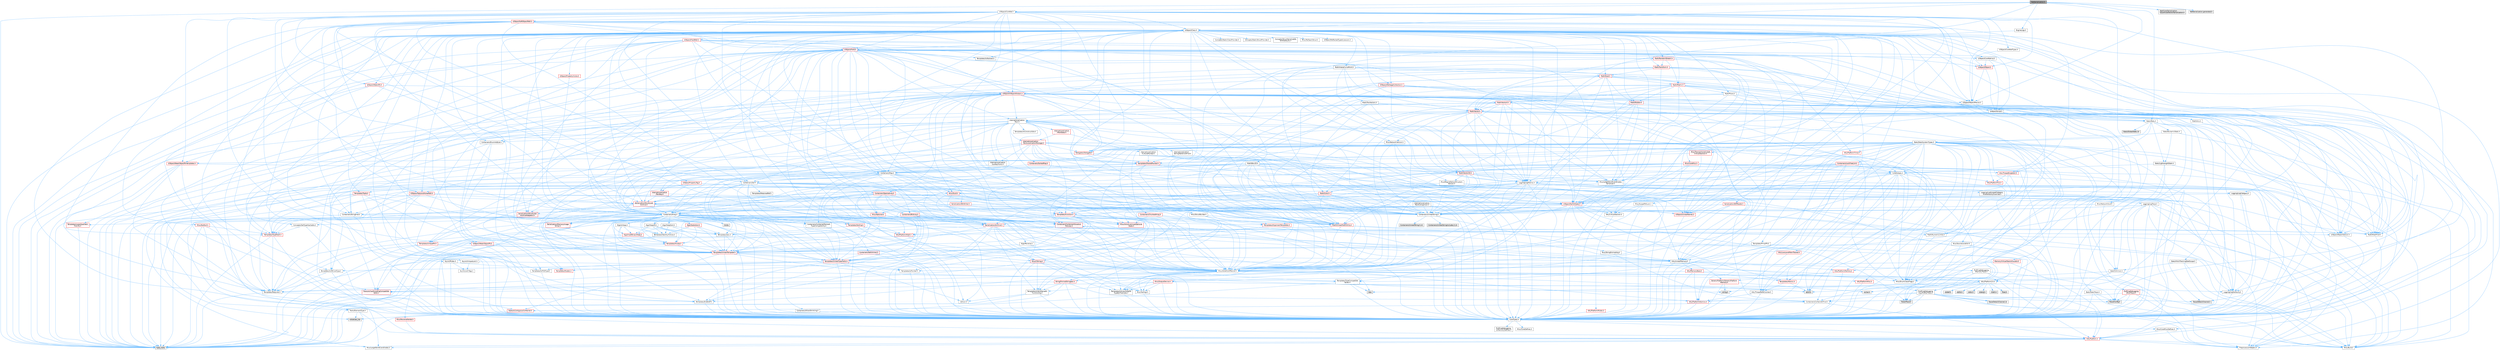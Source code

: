 digraph "NetSerialization.h"
{
 // INTERACTIVE_SVG=YES
 // LATEX_PDF_SIZE
  bgcolor="transparent";
  edge [fontname=Helvetica,fontsize=10,labelfontname=Helvetica,labelfontsize=10];
  node [fontname=Helvetica,fontsize=10,shape=box,height=0.2,width=0.4];
  Node1 [id="Node000001",label="NetSerialization.h",height=0.2,width=0.4,color="gray40", fillcolor="grey60", style="filled", fontcolor="black",tooltip=" "];
  Node1 -> Node2 [id="edge1_Node000001_Node000002",color="steelblue1",style="solid",tooltip=" "];
  Node2 [id="Node000002",label="Stats/Stats.h",height=0.2,width=0.4,color="grey40", fillcolor="white", style="filled",URL="$dc/d09/Stats_8h.html",tooltip=" "];
  Node2 -> Node3 [id="edge2_Node000002_Node000003",color="steelblue1",style="solid",tooltip=" "];
  Node3 [id="Node000003",label="CoreGlobals.h",height=0.2,width=0.4,color="grey40", fillcolor="white", style="filled",URL="$d5/d8c/CoreGlobals_8h.html",tooltip=" "];
  Node3 -> Node4 [id="edge3_Node000003_Node000004",color="steelblue1",style="solid",tooltip=" "];
  Node4 [id="Node000004",label="Containers/UnrealString.h",height=0.2,width=0.4,color="grey40", fillcolor="white", style="filled",URL="$d5/dba/UnrealString_8h.html",tooltip=" "];
  Node4 -> Node5 [id="edge4_Node000004_Node000005",color="steelblue1",style="solid",tooltip=" "];
  Node5 [id="Node000005",label="Containers/UnrealStringIncludes.h.inl",height=0.2,width=0.4,color="grey60", fillcolor="#E0E0E0", style="filled",tooltip=" "];
  Node4 -> Node6 [id="edge5_Node000004_Node000006",color="steelblue1",style="solid",tooltip=" "];
  Node6 [id="Node000006",label="Containers/UnrealString.h.inl",height=0.2,width=0.4,color="grey60", fillcolor="#E0E0E0", style="filled",tooltip=" "];
  Node4 -> Node7 [id="edge6_Node000004_Node000007",color="steelblue1",style="solid",tooltip=" "];
  Node7 [id="Node000007",label="Misc/StringFormatArg.h",height=0.2,width=0.4,color="grey40", fillcolor="white", style="filled",URL="$d2/d16/StringFormatArg_8h.html",tooltip=" "];
  Node7 -> Node8 [id="edge7_Node000007_Node000008",color="steelblue1",style="solid",tooltip=" "];
  Node8 [id="Node000008",label="Containers/ContainersFwd.h",height=0.2,width=0.4,color="grey40", fillcolor="white", style="filled",URL="$d4/d0a/ContainersFwd_8h.html",tooltip=" "];
  Node8 -> Node9 [id="edge8_Node000008_Node000009",color="steelblue1",style="solid",tooltip=" "];
  Node9 [id="Node000009",label="HAL/Platform.h",height=0.2,width=0.4,color="red", fillcolor="#FFF0F0", style="filled",URL="$d9/dd0/Platform_8h.html",tooltip=" "];
  Node9 -> Node10 [id="edge9_Node000009_Node000010",color="steelblue1",style="solid",tooltip=" "];
  Node10 [id="Node000010",label="Misc/Build.h",height=0.2,width=0.4,color="grey40", fillcolor="white", style="filled",URL="$d3/dbb/Build_8h.html",tooltip=" "];
  Node9 -> Node11 [id="edge10_Node000009_Node000011",color="steelblue1",style="solid",tooltip=" "];
  Node11 [id="Node000011",label="Misc/LargeWorldCoordinates.h",height=0.2,width=0.4,color="grey40", fillcolor="white", style="filled",URL="$d2/dcb/LargeWorldCoordinates_8h.html",tooltip=" "];
  Node9 -> Node12 [id="edge11_Node000009_Node000012",color="steelblue1",style="solid",tooltip=" "];
  Node12 [id="Node000012",label="type_traits",height=0.2,width=0.4,color="grey60", fillcolor="#E0E0E0", style="filled",tooltip=" "];
  Node9 -> Node13 [id="edge12_Node000009_Node000013",color="steelblue1",style="solid",tooltip=" "];
  Node13 [id="Node000013",label="PreprocessorHelpers.h",height=0.2,width=0.4,color="grey40", fillcolor="white", style="filled",URL="$db/ddb/PreprocessorHelpers_8h.html",tooltip=" "];
  Node8 -> Node19 [id="edge13_Node000008_Node000019",color="steelblue1",style="solid",tooltip=" "];
  Node19 [id="Node000019",label="CoreTypes.h",height=0.2,width=0.4,color="grey40", fillcolor="white", style="filled",URL="$dc/dec/CoreTypes_8h.html",tooltip=" "];
  Node19 -> Node9 [id="edge14_Node000019_Node000009",color="steelblue1",style="solid",tooltip=" "];
  Node19 -> Node20 [id="edge15_Node000019_Node000020",color="steelblue1",style="solid",tooltip=" "];
  Node20 [id="Node000020",label="ProfilingDebugging\l/UMemoryDefines.h",height=0.2,width=0.4,color="grey40", fillcolor="white", style="filled",URL="$d2/da2/UMemoryDefines_8h.html",tooltip=" "];
  Node19 -> Node21 [id="edge16_Node000019_Node000021",color="steelblue1",style="solid",tooltip=" "];
  Node21 [id="Node000021",label="Misc/CoreMiscDefines.h",height=0.2,width=0.4,color="grey40", fillcolor="white", style="filled",URL="$da/d38/CoreMiscDefines_8h.html",tooltip=" "];
  Node21 -> Node9 [id="edge17_Node000021_Node000009",color="steelblue1",style="solid",tooltip=" "];
  Node21 -> Node13 [id="edge18_Node000021_Node000013",color="steelblue1",style="solid",tooltip=" "];
  Node19 -> Node22 [id="edge19_Node000019_Node000022",color="steelblue1",style="solid",tooltip=" "];
  Node22 [id="Node000022",label="Misc/CoreDefines.h",height=0.2,width=0.4,color="grey40", fillcolor="white", style="filled",URL="$d3/dd2/CoreDefines_8h.html",tooltip=" "];
  Node8 -> Node23 [id="edge20_Node000008_Node000023",color="steelblue1",style="solid",tooltip=" "];
  Node23 [id="Node000023",label="Traits/IsContiguousContainer.h",height=0.2,width=0.4,color="red", fillcolor="#FFF0F0", style="filled",URL="$d5/d3c/IsContiguousContainer_8h.html",tooltip=" "];
  Node23 -> Node19 [id="edge21_Node000023_Node000019",color="steelblue1",style="solid",tooltip=" "];
  Node23 -> Node25 [id="edge22_Node000023_Node000025",color="steelblue1",style="solid",tooltip=" "];
  Node25 [id="Node000025",label="initializer_list",height=0.2,width=0.4,color="grey60", fillcolor="#E0E0E0", style="filled",tooltip=" "];
  Node3 -> Node19 [id="edge23_Node000003_Node000019",color="steelblue1",style="solid",tooltip=" "];
  Node3 -> Node26 [id="edge24_Node000003_Node000026",color="steelblue1",style="solid",tooltip=" "];
  Node26 [id="Node000026",label="HAL/PlatformTLS.h",height=0.2,width=0.4,color="red", fillcolor="#FFF0F0", style="filled",URL="$d0/def/PlatformTLS_8h.html",tooltip=" "];
  Node26 -> Node19 [id="edge25_Node000026_Node000019",color="steelblue1",style="solid",tooltip=" "];
  Node3 -> Node29 [id="edge26_Node000003_Node000029",color="steelblue1",style="solid",tooltip=" "];
  Node29 [id="Node000029",label="Logging/LogMacros.h",height=0.2,width=0.4,color="grey40", fillcolor="white", style="filled",URL="$d0/d16/LogMacros_8h.html",tooltip=" "];
  Node29 -> Node4 [id="edge27_Node000029_Node000004",color="steelblue1",style="solid",tooltip=" "];
  Node29 -> Node19 [id="edge28_Node000029_Node000019",color="steelblue1",style="solid",tooltip=" "];
  Node29 -> Node13 [id="edge29_Node000029_Node000013",color="steelblue1",style="solid",tooltip=" "];
  Node29 -> Node30 [id="edge30_Node000029_Node000030",color="steelblue1",style="solid",tooltip=" "];
  Node30 [id="Node000030",label="Logging/LogCategory.h",height=0.2,width=0.4,color="grey40", fillcolor="white", style="filled",URL="$d9/d36/LogCategory_8h.html",tooltip=" "];
  Node30 -> Node19 [id="edge31_Node000030_Node000019",color="steelblue1",style="solid",tooltip=" "];
  Node30 -> Node31 [id="edge32_Node000030_Node000031",color="steelblue1",style="solid",tooltip=" "];
  Node31 [id="Node000031",label="Logging/LogVerbosity.h",height=0.2,width=0.4,color="grey40", fillcolor="white", style="filled",URL="$d2/d8f/LogVerbosity_8h.html",tooltip=" "];
  Node31 -> Node19 [id="edge33_Node000031_Node000019",color="steelblue1",style="solid",tooltip=" "];
  Node30 -> Node32 [id="edge34_Node000030_Node000032",color="steelblue1",style="solid",tooltip=" "];
  Node32 [id="Node000032",label="UObject/NameTypes.h",height=0.2,width=0.4,color="red", fillcolor="#FFF0F0", style="filled",URL="$d6/d35/NameTypes_8h.html",tooltip=" "];
  Node32 -> Node19 [id="edge35_Node000032_Node000019",color="steelblue1",style="solid",tooltip=" "];
  Node32 -> Node33 [id="edge36_Node000032_Node000033",color="steelblue1",style="solid",tooltip=" "];
  Node33 [id="Node000033",label="Misc/AssertionMacros.h",height=0.2,width=0.4,color="grey40", fillcolor="white", style="filled",URL="$d0/dfa/AssertionMacros_8h.html",tooltip=" "];
  Node33 -> Node19 [id="edge37_Node000033_Node000019",color="steelblue1",style="solid",tooltip=" "];
  Node33 -> Node9 [id="edge38_Node000033_Node000009",color="steelblue1",style="solid",tooltip=" "];
  Node33 -> Node34 [id="edge39_Node000033_Node000034",color="steelblue1",style="solid",tooltip=" "];
  Node34 [id="Node000034",label="HAL/PlatformMisc.h",height=0.2,width=0.4,color="red", fillcolor="#FFF0F0", style="filled",URL="$d0/df5/PlatformMisc_8h.html",tooltip=" "];
  Node34 -> Node19 [id="edge40_Node000034_Node000019",color="steelblue1",style="solid",tooltip=" "];
  Node34 -> Node58 [id="edge41_Node000034_Node000058",color="steelblue1",style="solid",tooltip=" "];
  Node58 [id="Node000058",label="ProfilingDebugging\l/CpuProfilerTrace.h",height=0.2,width=0.4,color="grey40", fillcolor="white", style="filled",URL="$da/dcb/CpuProfilerTrace_8h.html",tooltip=" "];
  Node58 -> Node19 [id="edge42_Node000058_Node000019",color="steelblue1",style="solid",tooltip=" "];
  Node58 -> Node8 [id="edge43_Node000058_Node000008",color="steelblue1",style="solid",tooltip=" "];
  Node58 -> Node59 [id="edge44_Node000058_Node000059",color="steelblue1",style="solid",tooltip=" "];
  Node59 [id="Node000059",label="HAL/PlatformAtomics.h",height=0.2,width=0.4,color="red", fillcolor="#FFF0F0", style="filled",URL="$d3/d36/PlatformAtomics_8h.html",tooltip=" "];
  Node59 -> Node19 [id="edge45_Node000059_Node000019",color="steelblue1",style="solid",tooltip=" "];
  Node58 -> Node13 [id="edge46_Node000058_Node000013",color="steelblue1",style="solid",tooltip=" "];
  Node58 -> Node10 [id="edge47_Node000058_Node000010",color="steelblue1",style="solid",tooltip=" "];
  Node58 -> Node62 [id="edge48_Node000058_Node000062",color="steelblue1",style="solid",tooltip=" "];
  Node62 [id="Node000062",label="Trace/Config.h",height=0.2,width=0.4,color="grey60", fillcolor="#E0E0E0", style="filled",tooltip=" "];
  Node58 -> Node63 [id="edge49_Node000058_Node000063",color="steelblue1",style="solid",tooltip=" "];
  Node63 [id="Node000063",label="Trace/Detail/Channel.h",height=0.2,width=0.4,color="grey60", fillcolor="#E0E0E0", style="filled",tooltip=" "];
  Node58 -> Node64 [id="edge50_Node000058_Node000064",color="steelblue1",style="solid",tooltip=" "];
  Node64 [id="Node000064",label="Trace/Detail/Channel.inl",height=0.2,width=0.4,color="grey60", fillcolor="#E0E0E0", style="filled",tooltip=" "];
  Node58 -> Node65 [id="edge51_Node000058_Node000065",color="steelblue1",style="solid",tooltip=" "];
  Node65 [id="Node000065",label="Trace/Trace.h",height=0.2,width=0.4,color="grey60", fillcolor="#E0E0E0", style="filled",tooltip=" "];
  Node33 -> Node13 [id="edge52_Node000033_Node000013",color="steelblue1",style="solid",tooltip=" "];
  Node33 -> Node66 [id="edge53_Node000033_Node000066",color="steelblue1",style="solid",tooltip=" "];
  Node66 [id="Node000066",label="Templates/EnableIf.h",height=0.2,width=0.4,color="grey40", fillcolor="white", style="filled",URL="$d7/d60/EnableIf_8h.html",tooltip=" "];
  Node66 -> Node19 [id="edge54_Node000066_Node000019",color="steelblue1",style="solid",tooltip=" "];
  Node33 -> Node67 [id="edge55_Node000033_Node000067",color="steelblue1",style="solid",tooltip=" "];
  Node67 [id="Node000067",label="Templates/IsArrayOrRefOf\lTypeByPredicate.h",height=0.2,width=0.4,color="grey40", fillcolor="white", style="filled",URL="$d6/da1/IsArrayOrRefOfTypeByPredicate_8h.html",tooltip=" "];
  Node67 -> Node19 [id="edge56_Node000067_Node000019",color="steelblue1",style="solid",tooltip=" "];
  Node33 -> Node68 [id="edge57_Node000033_Node000068",color="steelblue1",style="solid",tooltip=" "];
  Node68 [id="Node000068",label="Templates/IsValidVariadic\lFunctionArg.h",height=0.2,width=0.4,color="grey40", fillcolor="white", style="filled",URL="$d0/dc8/IsValidVariadicFunctionArg_8h.html",tooltip=" "];
  Node68 -> Node19 [id="edge58_Node000068_Node000019",color="steelblue1",style="solid",tooltip=" "];
  Node68 -> Node69 [id="edge59_Node000068_Node000069",color="steelblue1",style="solid",tooltip=" "];
  Node69 [id="Node000069",label="IsEnum.h",height=0.2,width=0.4,color="grey40", fillcolor="white", style="filled",URL="$d4/de5/IsEnum_8h.html",tooltip=" "];
  Node68 -> Node12 [id="edge60_Node000068_Node000012",color="steelblue1",style="solid",tooltip=" "];
  Node33 -> Node70 [id="edge61_Node000033_Node000070",color="steelblue1",style="solid",tooltip=" "];
  Node70 [id="Node000070",label="Traits/IsCharEncodingCompatible\lWith.h",height=0.2,width=0.4,color="red", fillcolor="#FFF0F0", style="filled",URL="$df/dd1/IsCharEncodingCompatibleWith_8h.html",tooltip=" "];
  Node70 -> Node12 [id="edge62_Node000070_Node000012",color="steelblue1",style="solid",tooltip=" "];
  Node33 -> Node72 [id="edge63_Node000033_Node000072",color="steelblue1",style="solid",tooltip=" "];
  Node72 [id="Node000072",label="Misc/VarArgs.h",height=0.2,width=0.4,color="grey40", fillcolor="white", style="filled",URL="$d5/d6f/VarArgs_8h.html",tooltip=" "];
  Node72 -> Node19 [id="edge64_Node000072_Node000019",color="steelblue1",style="solid",tooltip=" "];
  Node33 -> Node73 [id="edge65_Node000033_Node000073",color="steelblue1",style="solid",tooltip=" "];
  Node73 [id="Node000073",label="String/FormatStringSan.h",height=0.2,width=0.4,color="red", fillcolor="#FFF0F0", style="filled",URL="$d3/d8b/FormatStringSan_8h.html",tooltip=" "];
  Node73 -> Node12 [id="edge66_Node000073_Node000012",color="steelblue1",style="solid",tooltip=" "];
  Node73 -> Node19 [id="edge67_Node000073_Node000019",color="steelblue1",style="solid",tooltip=" "];
  Node73 -> Node74 [id="edge68_Node000073_Node000074",color="steelblue1",style="solid",tooltip=" "];
  Node74 [id="Node000074",label="Templates/Requires.h",height=0.2,width=0.4,color="grey40", fillcolor="white", style="filled",URL="$dc/d96/Requires_8h.html",tooltip=" "];
  Node74 -> Node66 [id="edge69_Node000074_Node000066",color="steelblue1",style="solid",tooltip=" "];
  Node74 -> Node12 [id="edge70_Node000074_Node000012",color="steelblue1",style="solid",tooltip=" "];
  Node73 -> Node68 [id="edge71_Node000073_Node000068",color="steelblue1",style="solid",tooltip=" "];
  Node73 -> Node8 [id="edge72_Node000073_Node000008",color="steelblue1",style="solid",tooltip=" "];
  Node33 -> Node79 [id="edge73_Node000033_Node000079",color="steelblue1",style="solid",tooltip=" "];
  Node79 [id="Node000079",label="atomic",height=0.2,width=0.4,color="grey60", fillcolor="#E0E0E0", style="filled",tooltip=" "];
  Node32 -> Node80 [id="edge74_Node000032_Node000080",color="steelblue1",style="solid",tooltip=" "];
  Node80 [id="Node000080",label="HAL/UnrealMemory.h",height=0.2,width=0.4,color="grey40", fillcolor="white", style="filled",URL="$d9/d96/UnrealMemory_8h.html",tooltip=" "];
  Node80 -> Node19 [id="edge75_Node000080_Node000019",color="steelblue1",style="solid",tooltip=" "];
  Node80 -> Node81 [id="edge76_Node000080_Node000081",color="steelblue1",style="solid",tooltip=" "];
  Node81 [id="Node000081",label="GenericPlatform/GenericPlatform\lMemory.h",height=0.2,width=0.4,color="red", fillcolor="#FFF0F0", style="filled",URL="$dd/d22/GenericPlatformMemory_8h.html",tooltip=" "];
  Node81 -> Node19 [id="edge77_Node000081_Node000019",color="steelblue1",style="solid",tooltip=" "];
  Node81 -> Node51 [id="edge78_Node000081_Node000051",color="steelblue1",style="solid",tooltip=" "];
  Node51 [id="Node000051",label="string.h",height=0.2,width=0.4,color="grey60", fillcolor="#E0E0E0", style="filled",tooltip=" "];
  Node81 -> Node44 [id="edge79_Node000081_Node000044",color="steelblue1",style="solid",tooltip=" "];
  Node44 [id="Node000044",label="wchar.h",height=0.2,width=0.4,color="grey60", fillcolor="#E0E0E0", style="filled",tooltip=" "];
  Node80 -> Node84 [id="edge80_Node000080_Node000084",color="steelblue1",style="solid",tooltip=" "];
  Node84 [id="Node000084",label="HAL/MemoryBase.h",height=0.2,width=0.4,color="red", fillcolor="#FFF0F0", style="filled",URL="$d6/d9f/MemoryBase_8h.html",tooltip=" "];
  Node84 -> Node19 [id="edge81_Node000084_Node000019",color="steelblue1",style="solid",tooltip=" "];
  Node84 -> Node59 [id="edge82_Node000084_Node000059",color="steelblue1",style="solid",tooltip=" "];
  Node84 -> Node42 [id="edge83_Node000084_Node000042",color="steelblue1",style="solid",tooltip=" "];
  Node42 [id="Node000042",label="HAL/PlatformCrt.h",height=0.2,width=0.4,color="grey40", fillcolor="white", style="filled",URL="$d8/d75/PlatformCrt_8h.html",tooltip=" "];
  Node42 -> Node43 [id="edge84_Node000042_Node000043",color="steelblue1",style="solid",tooltip=" "];
  Node43 [id="Node000043",label="new",height=0.2,width=0.4,color="grey60", fillcolor="#E0E0E0", style="filled",tooltip=" "];
  Node42 -> Node44 [id="edge85_Node000042_Node000044",color="steelblue1",style="solid",tooltip=" "];
  Node42 -> Node45 [id="edge86_Node000042_Node000045",color="steelblue1",style="solid",tooltip=" "];
  Node45 [id="Node000045",label="stddef.h",height=0.2,width=0.4,color="grey60", fillcolor="#E0E0E0", style="filled",tooltip=" "];
  Node42 -> Node46 [id="edge87_Node000042_Node000046",color="steelblue1",style="solid",tooltip=" "];
  Node46 [id="Node000046",label="stdlib.h",height=0.2,width=0.4,color="grey60", fillcolor="#E0E0E0", style="filled",tooltip=" "];
  Node42 -> Node47 [id="edge88_Node000042_Node000047",color="steelblue1",style="solid",tooltip=" "];
  Node47 [id="Node000047",label="stdio.h",height=0.2,width=0.4,color="grey60", fillcolor="#E0E0E0", style="filled",tooltip=" "];
  Node42 -> Node48 [id="edge89_Node000042_Node000048",color="steelblue1",style="solid",tooltip=" "];
  Node48 [id="Node000048",label="stdarg.h",height=0.2,width=0.4,color="grey60", fillcolor="#E0E0E0", style="filled",tooltip=" "];
  Node42 -> Node49 [id="edge90_Node000042_Node000049",color="steelblue1",style="solid",tooltip=" "];
  Node49 [id="Node000049",label="math.h",height=0.2,width=0.4,color="grey60", fillcolor="#E0E0E0", style="filled",tooltip=" "];
  Node42 -> Node50 [id="edge91_Node000042_Node000050",color="steelblue1",style="solid",tooltip=" "];
  Node50 [id="Node000050",label="float.h",height=0.2,width=0.4,color="grey60", fillcolor="#E0E0E0", style="filled",tooltip=" "];
  Node42 -> Node51 [id="edge92_Node000042_Node000051",color="steelblue1",style="solid",tooltip=" "];
  Node84 -> Node86 [id="edge93_Node000084_Node000086",color="steelblue1",style="solid",tooltip=" "];
  Node86 [id="Node000086",label="Misc/OutputDevice.h",height=0.2,width=0.4,color="red", fillcolor="#FFF0F0", style="filled",URL="$d7/d32/OutputDevice_8h.html",tooltip=" "];
  Node86 -> Node19 [id="edge94_Node000086_Node000019",color="steelblue1",style="solid",tooltip=" "];
  Node86 -> Node31 [id="edge95_Node000086_Node000031",color="steelblue1",style="solid",tooltip=" "];
  Node86 -> Node72 [id="edge96_Node000086_Node000072",color="steelblue1",style="solid",tooltip=" "];
  Node86 -> Node67 [id="edge97_Node000086_Node000067",color="steelblue1",style="solid",tooltip=" "];
  Node86 -> Node68 [id="edge98_Node000086_Node000068",color="steelblue1",style="solid",tooltip=" "];
  Node86 -> Node70 [id="edge99_Node000086_Node000070",color="steelblue1",style="solid",tooltip=" "];
  Node84 -> Node87 [id="edge100_Node000084_Node000087",color="steelblue1",style="solid",tooltip=" "];
  Node87 [id="Node000087",label="Templates/Atomic.h",height=0.2,width=0.4,color="red", fillcolor="#FFF0F0", style="filled",URL="$d3/d91/Atomic_8h.html",tooltip=" "];
  Node87 -> Node88 [id="edge101_Node000087_Node000088",color="steelblue1",style="solid",tooltip=" "];
  Node88 [id="Node000088",label="HAL/ThreadSafeCounter.h",height=0.2,width=0.4,color="grey40", fillcolor="white", style="filled",URL="$dc/dc9/ThreadSafeCounter_8h.html",tooltip=" "];
  Node88 -> Node19 [id="edge102_Node000088_Node000019",color="steelblue1",style="solid",tooltip=" "];
  Node88 -> Node59 [id="edge103_Node000088_Node000059",color="steelblue1",style="solid",tooltip=" "];
  Node87 -> Node79 [id="edge104_Node000087_Node000079",color="steelblue1",style="solid",tooltip=" "];
  Node80 -> Node96 [id="edge105_Node000080_Node000096",color="steelblue1",style="solid",tooltip=" "];
  Node96 [id="Node000096",label="HAL/PlatformMemory.h",height=0.2,width=0.4,color="red", fillcolor="#FFF0F0", style="filled",URL="$de/d68/PlatformMemory_8h.html",tooltip=" "];
  Node96 -> Node19 [id="edge106_Node000096_Node000019",color="steelblue1",style="solid",tooltip=" "];
  Node96 -> Node81 [id="edge107_Node000096_Node000081",color="steelblue1",style="solid",tooltip=" "];
  Node80 -> Node98 [id="edge108_Node000080_Node000098",color="steelblue1",style="solid",tooltip=" "];
  Node98 [id="Node000098",label="ProfilingDebugging\l/MemoryTrace.h",height=0.2,width=0.4,color="grey40", fillcolor="white", style="filled",URL="$da/dd7/MemoryTrace_8h.html",tooltip=" "];
  Node98 -> Node9 [id="edge109_Node000098_Node000009",color="steelblue1",style="solid",tooltip=" "];
  Node98 -> Node54 [id="edge110_Node000098_Node000054",color="steelblue1",style="solid",tooltip=" "];
  Node54 [id="Node000054",label="Misc/EnumClassFlags.h",height=0.2,width=0.4,color="grey40", fillcolor="white", style="filled",URL="$d8/de7/EnumClassFlags_8h.html",tooltip=" "];
  Node98 -> Node62 [id="edge111_Node000098_Node000062",color="steelblue1",style="solid",tooltip=" "];
  Node98 -> Node65 [id="edge112_Node000098_Node000065",color="steelblue1",style="solid",tooltip=" "];
  Node80 -> Node99 [id="edge113_Node000080_Node000099",color="steelblue1",style="solid",tooltip=" "];
  Node99 [id="Node000099",label="Templates/IsPointer.h",height=0.2,width=0.4,color="grey40", fillcolor="white", style="filled",URL="$d7/d05/IsPointer_8h.html",tooltip=" "];
  Node99 -> Node19 [id="edge114_Node000099_Node000019",color="steelblue1",style="solid",tooltip=" "];
  Node32 -> Node100 [id="edge115_Node000032_Node000100",color="steelblue1",style="solid",tooltip=" "];
  Node100 [id="Node000100",label="Templates/UnrealTypeTraits.h",height=0.2,width=0.4,color="red", fillcolor="#FFF0F0", style="filled",URL="$d2/d2d/UnrealTypeTraits_8h.html",tooltip=" "];
  Node100 -> Node19 [id="edge116_Node000100_Node000019",color="steelblue1",style="solid",tooltip=" "];
  Node100 -> Node99 [id="edge117_Node000100_Node000099",color="steelblue1",style="solid",tooltip=" "];
  Node100 -> Node33 [id="edge118_Node000100_Node000033",color="steelblue1",style="solid",tooltip=" "];
  Node100 -> Node66 [id="edge119_Node000100_Node000066",color="steelblue1",style="solid",tooltip=" "];
  Node100 -> Node69 [id="edge120_Node000100_Node000069",color="steelblue1",style="solid",tooltip=" "];
  Node100 -> Node102 [id="edge121_Node000100_Node000102",color="steelblue1",style="solid",tooltip=" "];
  Node102 [id="Node000102",label="Templates/Models.h",height=0.2,width=0.4,color="red", fillcolor="#FFF0F0", style="filled",URL="$d3/d0c/Models_8h.html",tooltip=" "];
  Node100 -> Node103 [id="edge122_Node000100_Node000103",color="steelblue1",style="solid",tooltip=" "];
  Node103 [id="Node000103",label="Templates/IsPODType.h",height=0.2,width=0.4,color="grey40", fillcolor="white", style="filled",URL="$d7/db1/IsPODType_8h.html",tooltip=" "];
  Node103 -> Node19 [id="edge123_Node000103_Node000019",color="steelblue1",style="solid",tooltip=" "];
  Node100 -> Node104 [id="edge124_Node000100_Node000104",color="steelblue1",style="solid",tooltip=" "];
  Node104 [id="Node000104",label="Templates/IsUECoreType.h",height=0.2,width=0.4,color="grey40", fillcolor="white", style="filled",URL="$d1/db8/IsUECoreType_8h.html",tooltip=" "];
  Node104 -> Node19 [id="edge125_Node000104_Node000019",color="steelblue1",style="solid",tooltip=" "];
  Node104 -> Node12 [id="edge126_Node000104_Node000012",color="steelblue1",style="solid",tooltip=" "];
  Node32 -> Node105 [id="edge127_Node000032_Node000105",color="steelblue1",style="solid",tooltip=" "];
  Node105 [id="Node000105",label="Templates/UnrealTemplate.h",height=0.2,width=0.4,color="red", fillcolor="#FFF0F0", style="filled",URL="$d4/d24/UnrealTemplate_8h.html",tooltip=" "];
  Node105 -> Node19 [id="edge128_Node000105_Node000019",color="steelblue1",style="solid",tooltip=" "];
  Node105 -> Node99 [id="edge129_Node000105_Node000099",color="steelblue1",style="solid",tooltip=" "];
  Node105 -> Node80 [id="edge130_Node000105_Node000080",color="steelblue1",style="solid",tooltip=" "];
  Node105 -> Node100 [id="edge131_Node000105_Node000100",color="steelblue1",style="solid",tooltip=" "];
  Node105 -> Node74 [id="edge132_Node000105_Node000074",color="steelblue1",style="solid",tooltip=" "];
  Node105 -> Node109 [id="edge133_Node000105_Node000109",color="steelblue1",style="solid",tooltip=" "];
  Node109 [id="Node000109",label="Templates/TypeCompatible\lBytes.h",height=0.2,width=0.4,color="grey40", fillcolor="white", style="filled",URL="$df/d0a/TypeCompatibleBytes_8h.html",tooltip=" "];
  Node109 -> Node19 [id="edge134_Node000109_Node000019",color="steelblue1",style="solid",tooltip=" "];
  Node109 -> Node51 [id="edge135_Node000109_Node000051",color="steelblue1",style="solid",tooltip=" "];
  Node109 -> Node43 [id="edge136_Node000109_Node000043",color="steelblue1",style="solid",tooltip=" "];
  Node109 -> Node12 [id="edge137_Node000109_Node000012",color="steelblue1",style="solid",tooltip=" "];
  Node105 -> Node23 [id="edge138_Node000105_Node000023",color="steelblue1",style="solid",tooltip=" "];
  Node105 -> Node12 [id="edge139_Node000105_Node000012",color="steelblue1",style="solid",tooltip=" "];
  Node32 -> Node4 [id="edge140_Node000032_Node000004",color="steelblue1",style="solid",tooltip=" "];
  Node32 -> Node111 [id="edge141_Node000032_Node000111",color="steelblue1",style="solid",tooltip=" "];
  Node111 [id="Node000111",label="HAL/CriticalSection.h",height=0.2,width=0.4,color="grey40", fillcolor="white", style="filled",URL="$d6/d90/CriticalSection_8h.html",tooltip=" "];
  Node111 -> Node112 [id="edge142_Node000111_Node000112",color="steelblue1",style="solid",tooltip=" "];
  Node112 [id="Node000112",label="HAL/PlatformMutex.h",height=0.2,width=0.4,color="red", fillcolor="#FFF0F0", style="filled",URL="$d9/d0b/PlatformMutex_8h.html",tooltip=" "];
  Node112 -> Node19 [id="edge143_Node000112_Node000019",color="steelblue1",style="solid",tooltip=" "];
  Node32 -> Node36 [id="edge144_Node000032_Node000036",color="steelblue1",style="solid",tooltip=" "];
  Node36 [id="Node000036",label="Containers/StringFwd.h",height=0.2,width=0.4,color="grey40", fillcolor="white", style="filled",URL="$df/d37/StringFwd_8h.html",tooltip=" "];
  Node36 -> Node19 [id="edge145_Node000036_Node000019",color="steelblue1",style="solid",tooltip=" "];
  Node36 -> Node37 [id="edge146_Node000036_Node000037",color="steelblue1",style="solid",tooltip=" "];
  Node37 [id="Node000037",label="Traits/ElementType.h",height=0.2,width=0.4,color="grey40", fillcolor="white", style="filled",URL="$d5/d4f/ElementType_8h.html",tooltip=" "];
  Node37 -> Node9 [id="edge147_Node000037_Node000009",color="steelblue1",style="solid",tooltip=" "];
  Node37 -> Node25 [id="edge148_Node000037_Node000025",color="steelblue1",style="solid",tooltip=" "];
  Node37 -> Node12 [id="edge149_Node000037_Node000012",color="steelblue1",style="solid",tooltip=" "];
  Node36 -> Node23 [id="edge150_Node000036_Node000023",color="steelblue1",style="solid",tooltip=" "];
  Node32 -> Node179 [id="edge151_Node000032_Node000179",color="steelblue1",style="solid",tooltip=" "];
  Node179 [id="Node000179",label="UObject/UnrealNames.h",height=0.2,width=0.4,color="red", fillcolor="#FFF0F0", style="filled",URL="$d8/db1/UnrealNames_8h.html",tooltip=" "];
  Node179 -> Node19 [id="edge152_Node000179_Node000019",color="steelblue1",style="solid",tooltip=" "];
  Node32 -> Node87 [id="edge153_Node000032_Node000087",color="steelblue1",style="solid",tooltip=" "];
  Node32 -> Node128 [id="edge154_Node000032_Node000128",color="steelblue1",style="solid",tooltip=" "];
  Node128 [id="Node000128",label="Misc/IntrusiveUnsetOptional\lState.h",height=0.2,width=0.4,color="red", fillcolor="#FFF0F0", style="filled",URL="$d2/d0a/IntrusiveUnsetOptionalState_8h.html",tooltip=" "];
  Node32 -> Node65 [id="edge155_Node000032_Node000065",color="steelblue1",style="solid",tooltip=" "];
  Node29 -> Node187 [id="edge156_Node000029_Node000187",color="steelblue1",style="solid",tooltip=" "];
  Node187 [id="Node000187",label="Logging/LogScopedCategory\lAndVerbosityOverride.h",height=0.2,width=0.4,color="grey40", fillcolor="white", style="filled",URL="$de/dba/LogScopedCategoryAndVerbosityOverride_8h.html",tooltip=" "];
  Node187 -> Node19 [id="edge157_Node000187_Node000019",color="steelblue1",style="solid",tooltip=" "];
  Node187 -> Node31 [id="edge158_Node000187_Node000031",color="steelblue1",style="solid",tooltip=" "];
  Node187 -> Node32 [id="edge159_Node000187_Node000032",color="steelblue1",style="solid",tooltip=" "];
  Node29 -> Node188 [id="edge160_Node000029_Node000188",color="steelblue1",style="solid",tooltip=" "];
  Node188 [id="Node000188",label="Logging/LogTrace.h",height=0.2,width=0.4,color="grey40", fillcolor="white", style="filled",URL="$d5/d91/LogTrace_8h.html",tooltip=" "];
  Node188 -> Node19 [id="edge161_Node000188_Node000019",color="steelblue1",style="solid",tooltip=" "];
  Node188 -> Node127 [id="edge162_Node000188_Node000127",color="steelblue1",style="solid",tooltip=" "];
  Node127 [id="Node000127",label="Containers/Array.h",height=0.2,width=0.4,color="grey40", fillcolor="white", style="filled",URL="$df/dd0/Array_8h.html",tooltip=" "];
  Node127 -> Node19 [id="edge163_Node000127_Node000019",color="steelblue1",style="solid",tooltip=" "];
  Node127 -> Node33 [id="edge164_Node000127_Node000033",color="steelblue1",style="solid",tooltip=" "];
  Node127 -> Node128 [id="edge165_Node000127_Node000128",color="steelblue1",style="solid",tooltip=" "];
  Node127 -> Node130 [id="edge166_Node000127_Node000130",color="steelblue1",style="solid",tooltip=" "];
  Node130 [id="Node000130",label="Misc/ReverseIterate.h",height=0.2,width=0.4,color="red", fillcolor="#FFF0F0", style="filled",URL="$db/de3/ReverseIterate_8h.html",tooltip=" "];
  Node130 -> Node9 [id="edge167_Node000130_Node000009",color="steelblue1",style="solid",tooltip=" "];
  Node127 -> Node80 [id="edge168_Node000127_Node000080",color="steelblue1",style="solid",tooltip=" "];
  Node127 -> Node100 [id="edge169_Node000127_Node000100",color="steelblue1",style="solid",tooltip=" "];
  Node127 -> Node105 [id="edge170_Node000127_Node000105",color="steelblue1",style="solid",tooltip=" "];
  Node127 -> Node132 [id="edge171_Node000127_Node000132",color="steelblue1",style="solid",tooltip=" "];
  Node132 [id="Node000132",label="Containers/AllowShrinking.h",height=0.2,width=0.4,color="grey40", fillcolor="white", style="filled",URL="$d7/d1a/AllowShrinking_8h.html",tooltip=" "];
  Node132 -> Node19 [id="edge172_Node000132_Node000019",color="steelblue1",style="solid",tooltip=" "];
  Node127 -> Node115 [id="edge173_Node000127_Node000115",color="steelblue1",style="solid",tooltip=" "];
  Node115 [id="Node000115",label="Containers/ContainerAllocation\lPolicies.h",height=0.2,width=0.4,color="red", fillcolor="#FFF0F0", style="filled",URL="$d7/dff/ContainerAllocationPolicies_8h.html",tooltip=" "];
  Node115 -> Node19 [id="edge174_Node000115_Node000019",color="steelblue1",style="solid",tooltip=" "];
  Node115 -> Node115 [id="edge175_Node000115_Node000115",color="steelblue1",style="solid",tooltip=" "];
  Node115 -> Node117 [id="edge176_Node000115_Node000117",color="steelblue1",style="solid",tooltip=" "];
  Node117 [id="Node000117",label="HAL/PlatformMath.h",height=0.2,width=0.4,color="red", fillcolor="#FFF0F0", style="filled",URL="$dc/d53/PlatformMath_8h.html",tooltip=" "];
  Node117 -> Node19 [id="edge177_Node000117_Node000019",color="steelblue1",style="solid",tooltip=" "];
  Node115 -> Node80 [id="edge178_Node000115_Node000080",color="steelblue1",style="solid",tooltip=" "];
  Node115 -> Node52 [id="edge179_Node000115_Node000052",color="steelblue1",style="solid",tooltip=" "];
  Node52 [id="Node000052",label="Math/NumericLimits.h",height=0.2,width=0.4,color="grey40", fillcolor="white", style="filled",URL="$df/d1b/NumericLimits_8h.html",tooltip=" "];
  Node52 -> Node19 [id="edge180_Node000052_Node000019",color="steelblue1",style="solid",tooltip=" "];
  Node115 -> Node33 [id="edge181_Node000115_Node000033",color="steelblue1",style="solid",tooltip=" "];
  Node115 -> Node109 [id="edge182_Node000115_Node000109",color="steelblue1",style="solid",tooltip=" "];
  Node115 -> Node12 [id="edge183_Node000115_Node000012",color="steelblue1",style="solid",tooltip=" "];
  Node127 -> Node133 [id="edge184_Node000127_Node000133",color="steelblue1",style="solid",tooltip=" "];
  Node133 [id="Node000133",label="Containers/ContainerElement\lTypeCompatibility.h",height=0.2,width=0.4,color="grey40", fillcolor="white", style="filled",URL="$df/ddf/ContainerElementTypeCompatibility_8h.html",tooltip=" "];
  Node133 -> Node19 [id="edge185_Node000133_Node000019",color="steelblue1",style="solid",tooltip=" "];
  Node133 -> Node100 [id="edge186_Node000133_Node000100",color="steelblue1",style="solid",tooltip=" "];
  Node127 -> Node134 [id="edge187_Node000127_Node000134",color="steelblue1",style="solid",tooltip=" "];
  Node134 [id="Node000134",label="Serialization/Archive.h",height=0.2,width=0.4,color="red", fillcolor="#FFF0F0", style="filled",URL="$d7/d3b/Archive_8h.html",tooltip=" "];
  Node134 -> Node19 [id="edge188_Node000134_Node000019",color="steelblue1",style="solid",tooltip=" "];
  Node134 -> Node39 [id="edge189_Node000134_Node000039",color="steelblue1",style="solid",tooltip=" "];
  Node39 [id="Node000039",label="Math/MathFwd.h",height=0.2,width=0.4,color="grey40", fillcolor="white", style="filled",URL="$d2/d10/MathFwd_8h.html",tooltip=" "];
  Node39 -> Node9 [id="edge190_Node000039_Node000009",color="steelblue1",style="solid",tooltip=" "];
  Node134 -> Node33 [id="edge191_Node000134_Node000033",color="steelblue1",style="solid",tooltip=" "];
  Node134 -> Node10 [id="edge192_Node000134_Node000010",color="steelblue1",style="solid",tooltip=" "];
  Node134 -> Node72 [id="edge193_Node000134_Node000072",color="steelblue1",style="solid",tooltip=" "];
  Node134 -> Node66 [id="edge194_Node000134_Node000066",color="steelblue1",style="solid",tooltip=" "];
  Node134 -> Node67 [id="edge195_Node000134_Node000067",color="steelblue1",style="solid",tooltip=" "];
  Node134 -> Node68 [id="edge196_Node000134_Node000068",color="steelblue1",style="solid",tooltip=" "];
  Node134 -> Node105 [id="edge197_Node000134_Node000105",color="steelblue1",style="solid",tooltip=" "];
  Node134 -> Node70 [id="edge198_Node000134_Node000070",color="steelblue1",style="solid",tooltip=" "];
  Node134 -> Node143 [id="edge199_Node000134_Node000143",color="steelblue1",style="solid",tooltip=" "];
  Node143 [id="Node000143",label="UObject/ObjectVersion.h",height=0.2,width=0.4,color="grey40", fillcolor="white", style="filled",URL="$da/d63/ObjectVersion_8h.html",tooltip=" "];
  Node143 -> Node19 [id="edge200_Node000143_Node000019",color="steelblue1",style="solid",tooltip=" "];
  Node127 -> Node144 [id="edge201_Node000127_Node000144",color="steelblue1",style="solid",tooltip=" "];
  Node144 [id="Node000144",label="Serialization/MemoryImage\lWriter.h",height=0.2,width=0.4,color="red", fillcolor="#FFF0F0", style="filled",URL="$d0/d08/MemoryImageWriter_8h.html",tooltip=" "];
  Node144 -> Node19 [id="edge202_Node000144_Node000019",color="steelblue1",style="solid",tooltip=" "];
  Node127 -> Node158 [id="edge203_Node000127_Node000158",color="steelblue1",style="solid",tooltip=" "];
  Node158 [id="Node000158",label="Algo/Heapify.h",height=0.2,width=0.4,color="grey40", fillcolor="white", style="filled",URL="$d0/d2a/Heapify_8h.html",tooltip=" "];
  Node158 -> Node159 [id="edge204_Node000158_Node000159",color="steelblue1",style="solid",tooltip=" "];
  Node159 [id="Node000159",label="Algo/Impl/BinaryHeap.h",height=0.2,width=0.4,color="red", fillcolor="#FFF0F0", style="filled",URL="$d7/da3/Algo_2Impl_2BinaryHeap_8h.html",tooltip=" "];
  Node159 -> Node160 [id="edge205_Node000159_Node000160",color="steelblue1",style="solid",tooltip=" "];
  Node160 [id="Node000160",label="Templates/Invoke.h",height=0.2,width=0.4,color="red", fillcolor="#FFF0F0", style="filled",URL="$d7/deb/Invoke_8h.html",tooltip=" "];
  Node160 -> Node19 [id="edge206_Node000160_Node000019",color="steelblue1",style="solid",tooltip=" "];
  Node160 -> Node105 [id="edge207_Node000160_Node000105",color="steelblue1",style="solid",tooltip=" "];
  Node160 -> Node12 [id="edge208_Node000160_Node000012",color="steelblue1",style="solid",tooltip=" "];
  Node159 -> Node12 [id="edge209_Node000159_Node000012",color="steelblue1",style="solid",tooltip=" "];
  Node158 -> Node164 [id="edge210_Node000158_Node000164",color="steelblue1",style="solid",tooltip=" "];
  Node164 [id="Node000164",label="Templates/IdentityFunctor.h",height=0.2,width=0.4,color="grey40", fillcolor="white", style="filled",URL="$d7/d2e/IdentityFunctor_8h.html",tooltip=" "];
  Node164 -> Node9 [id="edge211_Node000164_Node000009",color="steelblue1",style="solid",tooltip=" "];
  Node158 -> Node160 [id="edge212_Node000158_Node000160",color="steelblue1",style="solid",tooltip=" "];
  Node158 -> Node165 [id="edge213_Node000158_Node000165",color="steelblue1",style="solid",tooltip=" "];
  Node165 [id="Node000165",label="Templates/Less.h",height=0.2,width=0.4,color="grey40", fillcolor="white", style="filled",URL="$de/dc8/Less_8h.html",tooltip=" "];
  Node165 -> Node19 [id="edge214_Node000165_Node000019",color="steelblue1",style="solid",tooltip=" "];
  Node165 -> Node105 [id="edge215_Node000165_Node000105",color="steelblue1",style="solid",tooltip=" "];
  Node158 -> Node105 [id="edge216_Node000158_Node000105",color="steelblue1",style="solid",tooltip=" "];
  Node127 -> Node166 [id="edge217_Node000127_Node000166",color="steelblue1",style="solid",tooltip=" "];
  Node166 [id="Node000166",label="Algo/HeapSort.h",height=0.2,width=0.4,color="grey40", fillcolor="white", style="filled",URL="$d3/d92/HeapSort_8h.html",tooltip=" "];
  Node166 -> Node159 [id="edge218_Node000166_Node000159",color="steelblue1",style="solid",tooltip=" "];
  Node166 -> Node164 [id="edge219_Node000166_Node000164",color="steelblue1",style="solid",tooltip=" "];
  Node166 -> Node165 [id="edge220_Node000166_Node000165",color="steelblue1",style="solid",tooltip=" "];
  Node166 -> Node105 [id="edge221_Node000166_Node000105",color="steelblue1",style="solid",tooltip=" "];
  Node127 -> Node167 [id="edge222_Node000127_Node000167",color="steelblue1",style="solid",tooltip=" "];
  Node167 [id="Node000167",label="Algo/IsHeap.h",height=0.2,width=0.4,color="grey40", fillcolor="white", style="filled",URL="$de/d32/IsHeap_8h.html",tooltip=" "];
  Node167 -> Node159 [id="edge223_Node000167_Node000159",color="steelblue1",style="solid",tooltip=" "];
  Node167 -> Node164 [id="edge224_Node000167_Node000164",color="steelblue1",style="solid",tooltip=" "];
  Node167 -> Node160 [id="edge225_Node000167_Node000160",color="steelblue1",style="solid",tooltip=" "];
  Node167 -> Node165 [id="edge226_Node000167_Node000165",color="steelblue1",style="solid",tooltip=" "];
  Node167 -> Node105 [id="edge227_Node000167_Node000105",color="steelblue1",style="solid",tooltip=" "];
  Node127 -> Node159 [id="edge228_Node000127_Node000159",color="steelblue1",style="solid",tooltip=" "];
  Node127 -> Node168 [id="edge229_Node000127_Node000168",color="steelblue1",style="solid",tooltip=" "];
  Node168 [id="Node000168",label="Algo/StableSort.h",height=0.2,width=0.4,color="red", fillcolor="#FFF0F0", style="filled",URL="$d7/d3c/StableSort_8h.html",tooltip=" "];
  Node168 -> Node164 [id="edge230_Node000168_Node000164",color="steelblue1",style="solid",tooltip=" "];
  Node168 -> Node160 [id="edge231_Node000168_Node000160",color="steelblue1",style="solid",tooltip=" "];
  Node168 -> Node165 [id="edge232_Node000168_Node000165",color="steelblue1",style="solid",tooltip=" "];
  Node168 -> Node105 [id="edge233_Node000168_Node000105",color="steelblue1",style="solid",tooltip=" "];
  Node127 -> Node171 [id="edge234_Node000127_Node000171",color="steelblue1",style="solid",tooltip=" "];
  Node171 [id="Node000171",label="Concepts/GetTypeHashable.h",height=0.2,width=0.4,color="grey40", fillcolor="white", style="filled",URL="$d3/da2/GetTypeHashable_8h.html",tooltip=" "];
  Node171 -> Node19 [id="edge235_Node000171_Node000019",color="steelblue1",style="solid",tooltip=" "];
  Node171 -> Node149 [id="edge236_Node000171_Node000149",color="steelblue1",style="solid",tooltip=" "];
  Node149 [id="Node000149",label="Templates/TypeHash.h",height=0.2,width=0.4,color="red", fillcolor="#FFF0F0", style="filled",URL="$d1/d62/TypeHash_8h.html",tooltip=" "];
  Node149 -> Node19 [id="edge237_Node000149_Node000019",color="steelblue1",style="solid",tooltip=" "];
  Node149 -> Node74 [id="edge238_Node000149_Node000074",color="steelblue1",style="solid",tooltip=" "];
  Node149 -> Node12 [id="edge239_Node000149_Node000012",color="steelblue1",style="solid",tooltip=" "];
  Node127 -> Node164 [id="edge240_Node000127_Node000164",color="steelblue1",style="solid",tooltip=" "];
  Node127 -> Node160 [id="edge241_Node000127_Node000160",color="steelblue1",style="solid",tooltip=" "];
  Node127 -> Node165 [id="edge242_Node000127_Node000165",color="steelblue1",style="solid",tooltip=" "];
  Node127 -> Node172 [id="edge243_Node000127_Node000172",color="steelblue1",style="solid",tooltip=" "];
  Node172 [id="Node000172",label="Templates/LosesQualifiers\lFromTo.h",height=0.2,width=0.4,color="red", fillcolor="#FFF0F0", style="filled",URL="$d2/db3/LosesQualifiersFromTo_8h.html",tooltip=" "];
  Node172 -> Node12 [id="edge244_Node000172_Node000012",color="steelblue1",style="solid",tooltip=" "];
  Node127 -> Node74 [id="edge245_Node000127_Node000074",color="steelblue1",style="solid",tooltip=" "];
  Node127 -> Node173 [id="edge246_Node000127_Node000173",color="steelblue1",style="solid",tooltip=" "];
  Node173 [id="Node000173",label="Templates/Sorting.h",height=0.2,width=0.4,color="red", fillcolor="#FFF0F0", style="filled",URL="$d3/d9e/Sorting_8h.html",tooltip=" "];
  Node173 -> Node19 [id="edge247_Node000173_Node000019",color="steelblue1",style="solid",tooltip=" "];
  Node173 -> Node117 [id="edge248_Node000173_Node000117",color="steelblue1",style="solid",tooltip=" "];
  Node173 -> Node165 [id="edge249_Node000173_Node000165",color="steelblue1",style="solid",tooltip=" "];
  Node127 -> Node177 [id="edge250_Node000127_Node000177",color="steelblue1",style="solid",tooltip=" "];
  Node177 [id="Node000177",label="Templates/AlignmentTemplates.h",height=0.2,width=0.4,color="red", fillcolor="#FFF0F0", style="filled",URL="$dd/d32/AlignmentTemplates_8h.html",tooltip=" "];
  Node177 -> Node19 [id="edge251_Node000177_Node000019",color="steelblue1",style="solid",tooltip=" "];
  Node177 -> Node99 [id="edge252_Node000177_Node000099",color="steelblue1",style="solid",tooltip=" "];
  Node127 -> Node37 [id="edge253_Node000127_Node000037",color="steelblue1",style="solid",tooltip=" "];
  Node127 -> Node123 [id="edge254_Node000127_Node000123",color="steelblue1",style="solid",tooltip=" "];
  Node123 [id="Node000123",label="limits",height=0.2,width=0.4,color="grey60", fillcolor="#E0E0E0", style="filled",tooltip=" "];
  Node127 -> Node12 [id="edge255_Node000127_Node000012",color="steelblue1",style="solid",tooltip=" "];
  Node188 -> Node13 [id="edge256_Node000188_Node000013",color="steelblue1",style="solid",tooltip=" "];
  Node188 -> Node31 [id="edge257_Node000188_Node000031",color="steelblue1",style="solid",tooltip=" "];
  Node188 -> Node10 [id="edge258_Node000188_Node000010",color="steelblue1",style="solid",tooltip=" "];
  Node188 -> Node67 [id="edge259_Node000188_Node000067",color="steelblue1",style="solid",tooltip=" "];
  Node188 -> Node62 [id="edge260_Node000188_Node000062",color="steelblue1",style="solid",tooltip=" "];
  Node188 -> Node65 [id="edge261_Node000188_Node000065",color="steelblue1",style="solid",tooltip=" "];
  Node188 -> Node70 [id="edge262_Node000188_Node000070",color="steelblue1",style="solid",tooltip=" "];
  Node29 -> Node31 [id="edge263_Node000029_Node000031",color="steelblue1",style="solid",tooltip=" "];
  Node29 -> Node33 [id="edge264_Node000029_Node000033",color="steelblue1",style="solid",tooltip=" "];
  Node29 -> Node10 [id="edge265_Node000029_Node000010",color="steelblue1",style="solid",tooltip=" "];
  Node29 -> Node72 [id="edge266_Node000029_Node000072",color="steelblue1",style="solid",tooltip=" "];
  Node29 -> Node73 [id="edge267_Node000029_Node000073",color="steelblue1",style="solid",tooltip=" "];
  Node29 -> Node66 [id="edge268_Node000029_Node000066",color="steelblue1",style="solid",tooltip=" "];
  Node29 -> Node67 [id="edge269_Node000029_Node000067",color="steelblue1",style="solid",tooltip=" "];
  Node29 -> Node68 [id="edge270_Node000029_Node000068",color="steelblue1",style="solid",tooltip=" "];
  Node29 -> Node70 [id="edge271_Node000029_Node000070",color="steelblue1",style="solid",tooltip=" "];
  Node29 -> Node12 [id="edge272_Node000029_Node000012",color="steelblue1",style="solid",tooltip=" "];
  Node3 -> Node10 [id="edge273_Node000003_Node000010",color="steelblue1",style="solid",tooltip=" "];
  Node3 -> Node54 [id="edge274_Node000003_Node000054",color="steelblue1",style="solid",tooltip=" "];
  Node3 -> Node86 [id="edge275_Node000003_Node000086",color="steelblue1",style="solid",tooltip=" "];
  Node3 -> Node58 [id="edge276_Node000003_Node000058",color="steelblue1",style="solid",tooltip=" "];
  Node3 -> Node87 [id="edge277_Node000003_Node000087",color="steelblue1",style="solid",tooltip=" "];
  Node3 -> Node32 [id="edge278_Node000003_Node000032",color="steelblue1",style="solid",tooltip=" "];
  Node3 -> Node79 [id="edge279_Node000003_Node000079",color="steelblue1",style="solid",tooltip=" "];
  Node2 -> Node19 [id="edge280_Node000002_Node000019",color="steelblue1",style="solid",tooltip=" "];
  Node2 -> Node189 [id="edge281_Node000002_Node000189",color="steelblue1",style="solid",tooltip=" "];
  Node189 [id="Node000189",label="StatsCommon.h",height=0.2,width=0.4,color="grey40", fillcolor="white", style="filled",URL="$df/d16/StatsCommon_8h.html",tooltip=" "];
  Node189 -> Node19 [id="edge282_Node000189_Node000019",color="steelblue1",style="solid",tooltip=" "];
  Node189 -> Node10 [id="edge283_Node000189_Node000010",color="steelblue1",style="solid",tooltip=" "];
  Node189 -> Node54 [id="edge284_Node000189_Node000054",color="steelblue1",style="solid",tooltip=" "];
  Node2 -> Node190 [id="edge285_Node000002_Node000190",color="steelblue1",style="solid",tooltip=" "];
  Node190 [id="Node000190",label="Stats/DynamicStats.h",height=0.2,width=0.4,color="grey40", fillcolor="white", style="filled",URL="$dc/d24/DynamicStats_8h.html",tooltip=" "];
  Node190 -> Node10 [id="edge286_Node000190_Node000010",color="steelblue1",style="solid",tooltip=" "];
  Node190 -> Node191 [id="edge287_Node000190_Node000191",color="steelblue1",style="solid",tooltip=" "];
  Node191 [id="Node000191",label="Stats/LightweightStats.h",height=0.2,width=0.4,color="grey40", fillcolor="white", style="filled",URL="$d5/d66/LightweightStats_8h.html",tooltip=" "];
  Node191 -> Node19 [id="edge288_Node000191_Node000019",color="steelblue1",style="solid",tooltip=" "];
  Node191 -> Node3 [id="edge289_Node000191_Node000003",color="steelblue1",style="solid",tooltip=" "];
  Node191 -> Node10 [id="edge290_Node000191_Node000010",color="steelblue1",style="solid",tooltip=" "];
  Node191 -> Node189 [id="edge291_Node000191_Node000189",color="steelblue1",style="solid",tooltip=" "];
  Node190 -> Node192 [id="edge292_Node000190_Node000192",color="steelblue1",style="solid",tooltip=" "];
  Node192 [id="Node000192",label="Stats/StatsSystemTypes.h",height=0.2,width=0.4,color="grey40", fillcolor="white", style="filled",URL="$d1/d5a/StatsSystemTypes_8h.html",tooltip=" "];
  Node192 -> Node10 [id="edge293_Node000192_Node000010",color="steelblue1",style="solid",tooltip=" "];
  Node192 -> Node21 [id="edge294_Node000192_Node000021",color="steelblue1",style="solid",tooltip=" "];
  Node192 -> Node127 [id="edge295_Node000192_Node000127",color="steelblue1",style="solid",tooltip=" "];
  Node192 -> Node193 [id="edge296_Node000192_Node000193",color="steelblue1",style="solid",tooltip=" "];
  Node193 [id="Node000193",label="Containers/ChunkedArray.h",height=0.2,width=0.4,color="red", fillcolor="#FFF0F0", style="filled",URL="$d8/db0/ChunkedArray_8h.html",tooltip=" "];
  Node193 -> Node19 [id="edge297_Node000193_Node000019",color="steelblue1",style="solid",tooltip=" "];
  Node193 -> Node33 [id="edge298_Node000193_Node000033",color="steelblue1",style="solid",tooltip=" "];
  Node193 -> Node128 [id="edge299_Node000193_Node000128",color="steelblue1",style="solid",tooltip=" "];
  Node193 -> Node100 [id="edge300_Node000193_Node000100",color="steelblue1",style="solid",tooltip=" "];
  Node192 -> Node115 [id="edge301_Node000192_Node000115",color="steelblue1",style="solid",tooltip=" "];
  Node192 -> Node195 [id="edge302_Node000192_Node000195",color="steelblue1",style="solid",tooltip=" "];
  Node195 [id="Node000195",label="Containers/LockFreeList.h",height=0.2,width=0.4,color="red", fillcolor="#FFF0F0", style="filled",URL="$d4/de7/LockFreeList_8h.html",tooltip=" "];
  Node195 -> Node127 [id="edge303_Node000195_Node000127",color="steelblue1",style="solid",tooltip=" "];
  Node195 -> Node8 [id="edge304_Node000195_Node000008",color="steelblue1",style="solid",tooltip=" "];
  Node195 -> Node3 [id="edge305_Node000195_Node000003",color="steelblue1",style="solid",tooltip=" "];
  Node195 -> Node19 [id="edge306_Node000195_Node000019",color="steelblue1",style="solid",tooltip=" "];
  Node195 -> Node59 [id="edge307_Node000195_Node000059",color="steelblue1",style="solid",tooltip=" "];
  Node195 -> Node88 [id="edge308_Node000195_Node000088",color="steelblue1",style="solid",tooltip=" "];
  Node195 -> Node29 [id="edge309_Node000195_Node000029",color="steelblue1",style="solid",tooltip=" "];
  Node195 -> Node33 [id="edge310_Node000195_Node000033",color="steelblue1",style="solid",tooltip=" "];
  Node195 -> Node177 [id="edge311_Node000195_Node000177",color="steelblue1",style="solid",tooltip=" "];
  Node195 -> Node199 [id="edge312_Node000195_Node000199",color="steelblue1",style="solid",tooltip=" "];
  Node199 [id="Node000199",label="Templates/Function.h",height=0.2,width=0.4,color="red", fillcolor="#FFF0F0", style="filled",URL="$df/df5/Function_8h.html",tooltip=" "];
  Node199 -> Node19 [id="edge313_Node000199_Node000019",color="steelblue1",style="solid",tooltip=" "];
  Node199 -> Node33 [id="edge314_Node000199_Node000033",color="steelblue1",style="solid",tooltip=" "];
  Node199 -> Node128 [id="edge315_Node000199_Node000128",color="steelblue1",style="solid",tooltip=" "];
  Node199 -> Node80 [id="edge316_Node000199_Node000080",color="steelblue1",style="solid",tooltip=" "];
  Node199 -> Node100 [id="edge317_Node000199_Node000100",color="steelblue1",style="solid",tooltip=" "];
  Node199 -> Node160 [id="edge318_Node000199_Node000160",color="steelblue1",style="solid",tooltip=" "];
  Node199 -> Node105 [id="edge319_Node000199_Node000105",color="steelblue1",style="solid",tooltip=" "];
  Node199 -> Node74 [id="edge320_Node000199_Node000074",color="steelblue1",style="solid",tooltip=" "];
  Node199 -> Node176 [id="edge321_Node000199_Node000176",color="steelblue1",style="solid",tooltip=" "];
  Node176 [id="Node000176",label="Math/UnrealMathUtility.h",height=0.2,width=0.4,color="red", fillcolor="#FFF0F0", style="filled",URL="$db/db8/UnrealMathUtility_8h.html",tooltip=" "];
  Node176 -> Node19 [id="edge322_Node000176_Node000019",color="steelblue1",style="solid",tooltip=" "];
  Node176 -> Node33 [id="edge323_Node000176_Node000033",color="steelblue1",style="solid",tooltip=" "];
  Node176 -> Node117 [id="edge324_Node000176_Node000117",color="steelblue1",style="solid",tooltip=" "];
  Node176 -> Node39 [id="edge325_Node000176_Node000039",color="steelblue1",style="solid",tooltip=" "];
  Node176 -> Node74 [id="edge326_Node000176_Node000074",color="steelblue1",style="solid",tooltip=" "];
  Node199 -> Node43 [id="edge327_Node000199_Node000043",color="steelblue1",style="solid",tooltip=" "];
  Node199 -> Node12 [id="edge328_Node000199_Node000012",color="steelblue1",style="solid",tooltip=" "];
  Node195 -> Node79 [id="edge329_Node000195_Node000079",color="steelblue1",style="solid",tooltip=" "];
  Node192 -> Node4 [id="edge330_Node000192_Node000004",color="steelblue1",style="solid",tooltip=" "];
  Node192 -> Node3 [id="edge331_Node000192_Node000003",color="steelblue1",style="solid",tooltip=" "];
  Node192 -> Node19 [id="edge332_Node000192_Node000019",color="steelblue1",style="solid",tooltip=" "];
  Node192 -> Node201 [id="edge333_Node000192_Node000201",color="steelblue1",style="solid",tooltip=" "];
  Node201 [id="Node000201",label="Delegates/Delegate.h",height=0.2,width=0.4,color="red", fillcolor="#FFF0F0", style="filled",URL="$d4/d80/Delegate_8h.html",tooltip=" "];
  Node201 -> Node19 [id="edge334_Node000201_Node000019",color="steelblue1",style="solid",tooltip=" "];
  Node201 -> Node33 [id="edge335_Node000201_Node000033",color="steelblue1",style="solid",tooltip=" "];
  Node201 -> Node32 [id="edge336_Node000201_Node000032",color="steelblue1",style="solid",tooltip=" "];
  Node201 -> Node202 [id="edge337_Node000201_Node000202",color="steelblue1",style="solid",tooltip=" "];
  Node202 [id="Node000202",label="Templates/SharedPointer.h",height=0.2,width=0.4,color="red", fillcolor="#FFF0F0", style="filled",URL="$d2/d17/SharedPointer_8h.html",tooltip=" "];
  Node202 -> Node19 [id="edge338_Node000202_Node000019",color="steelblue1",style="solid",tooltip=" "];
  Node202 -> Node128 [id="edge339_Node000202_Node000128",color="steelblue1",style="solid",tooltip=" "];
  Node202 -> Node33 [id="edge340_Node000202_Node000033",color="steelblue1",style="solid",tooltip=" "];
  Node202 -> Node80 [id="edge341_Node000202_Node000080",color="steelblue1",style="solid",tooltip=" "];
  Node202 -> Node127 [id="edge342_Node000202_Node000127",color="steelblue1",style="solid",tooltip=" "];
  Node202 -> Node204 [id="edge343_Node000202_Node000204",color="steelblue1",style="solid",tooltip=" "];
  Node204 [id="Node000204",label="Containers/Map.h",height=0.2,width=0.4,color="grey40", fillcolor="white", style="filled",URL="$df/d79/Map_8h.html",tooltip=" "];
  Node204 -> Node19 [id="edge344_Node000204_Node000019",color="steelblue1",style="solid",tooltip=" "];
  Node204 -> Node205 [id="edge345_Node000204_Node000205",color="steelblue1",style="solid",tooltip=" "];
  Node205 [id="Node000205",label="Algo/Reverse.h",height=0.2,width=0.4,color="grey40", fillcolor="white", style="filled",URL="$d5/d93/Reverse_8h.html",tooltip=" "];
  Node205 -> Node19 [id="edge346_Node000205_Node000019",color="steelblue1",style="solid",tooltip=" "];
  Node205 -> Node105 [id="edge347_Node000205_Node000105",color="steelblue1",style="solid",tooltip=" "];
  Node204 -> Node133 [id="edge348_Node000204_Node000133",color="steelblue1",style="solid",tooltip=" "];
  Node204 -> Node206 [id="edge349_Node000204_Node000206",color="steelblue1",style="solid",tooltip=" "];
  Node206 [id="Node000206",label="Containers/Set.h",height=0.2,width=0.4,color="grey40", fillcolor="white", style="filled",URL="$d4/d45/Set_8h.html",tooltip=" "];
  Node206 -> Node115 [id="edge350_Node000206_Node000115",color="steelblue1",style="solid",tooltip=" "];
  Node206 -> Node133 [id="edge351_Node000206_Node000133",color="steelblue1",style="solid",tooltip=" "];
  Node206 -> Node207 [id="edge352_Node000206_Node000207",color="steelblue1",style="solid",tooltip=" "];
  Node207 [id="Node000207",label="Containers/SetUtilities.h",height=0.2,width=0.4,color="red", fillcolor="#FFF0F0", style="filled",URL="$dc/de5/SetUtilities_8h.html",tooltip=" "];
  Node207 -> Node19 [id="edge353_Node000207_Node000019",color="steelblue1",style="solid",tooltip=" "];
  Node207 -> Node100 [id="edge354_Node000207_Node000100",color="steelblue1",style="solid",tooltip=" "];
  Node206 -> Node208 [id="edge355_Node000206_Node000208",color="steelblue1",style="solid",tooltip=" "];
  Node208 [id="Node000208",label="Containers/SparseArray.h",height=0.2,width=0.4,color="red", fillcolor="#FFF0F0", style="filled",URL="$d5/dbf/SparseArray_8h.html",tooltip=" "];
  Node208 -> Node19 [id="edge356_Node000208_Node000019",color="steelblue1",style="solid",tooltip=" "];
  Node208 -> Node33 [id="edge357_Node000208_Node000033",color="steelblue1",style="solid",tooltip=" "];
  Node208 -> Node80 [id="edge358_Node000208_Node000080",color="steelblue1",style="solid",tooltip=" "];
  Node208 -> Node100 [id="edge359_Node000208_Node000100",color="steelblue1",style="solid",tooltip=" "];
  Node208 -> Node105 [id="edge360_Node000208_Node000105",color="steelblue1",style="solid",tooltip=" "];
  Node208 -> Node115 [id="edge361_Node000208_Node000115",color="steelblue1",style="solid",tooltip=" "];
  Node208 -> Node165 [id="edge362_Node000208_Node000165",color="steelblue1",style="solid",tooltip=" "];
  Node208 -> Node127 [id="edge363_Node000208_Node000127",color="steelblue1",style="solid",tooltip=" "];
  Node208 -> Node176 [id="edge364_Node000208_Node000176",color="steelblue1",style="solid",tooltip=" "];
  Node208 -> Node210 [id="edge365_Node000208_Node000210",color="steelblue1",style="solid",tooltip=" "];
  Node210 [id="Node000210",label="Containers/BitArray.h",height=0.2,width=0.4,color="red", fillcolor="#FFF0F0", style="filled",URL="$d1/de4/BitArray_8h.html",tooltip=" "];
  Node210 -> Node115 [id="edge366_Node000210_Node000115",color="steelblue1",style="solid",tooltip=" "];
  Node210 -> Node19 [id="edge367_Node000210_Node000019",color="steelblue1",style="solid",tooltip=" "];
  Node210 -> Node59 [id="edge368_Node000210_Node000059",color="steelblue1",style="solid",tooltip=" "];
  Node210 -> Node80 [id="edge369_Node000210_Node000080",color="steelblue1",style="solid",tooltip=" "];
  Node210 -> Node176 [id="edge370_Node000210_Node000176",color="steelblue1",style="solid",tooltip=" "];
  Node210 -> Node33 [id="edge371_Node000210_Node000033",color="steelblue1",style="solid",tooltip=" "];
  Node210 -> Node54 [id="edge372_Node000210_Node000054",color="steelblue1",style="solid",tooltip=" "];
  Node210 -> Node134 [id="edge373_Node000210_Node000134",color="steelblue1",style="solid",tooltip=" "];
  Node210 -> Node144 [id="edge374_Node000210_Node000144",color="steelblue1",style="solid",tooltip=" "];
  Node210 -> Node66 [id="edge375_Node000210_Node000066",color="steelblue1",style="solid",tooltip=" "];
  Node210 -> Node160 [id="edge376_Node000210_Node000160",color="steelblue1",style="solid",tooltip=" "];
  Node210 -> Node105 [id="edge377_Node000210_Node000105",color="steelblue1",style="solid",tooltip=" "];
  Node210 -> Node100 [id="edge378_Node000210_Node000100",color="steelblue1",style="solid",tooltip=" "];
  Node208 -> Node211 [id="edge379_Node000208_Node000211",color="steelblue1",style="solid",tooltip=" "];
  Node211 [id="Node000211",label="Serialization/Structured\lArchive.h",height=0.2,width=0.4,color="red", fillcolor="#FFF0F0", style="filled",URL="$d9/d1e/StructuredArchive_8h.html",tooltip=" "];
  Node211 -> Node127 [id="edge380_Node000211_Node000127",color="steelblue1",style="solid",tooltip=" "];
  Node211 -> Node115 [id="edge381_Node000211_Node000115",color="steelblue1",style="solid",tooltip=" "];
  Node211 -> Node19 [id="edge382_Node000211_Node000019",color="steelblue1",style="solid",tooltip=" "];
  Node211 -> Node10 [id="edge383_Node000211_Node000010",color="steelblue1",style="solid",tooltip=" "];
  Node211 -> Node134 [id="edge384_Node000211_Node000134",color="steelblue1",style="solid",tooltip=" "];
  Node211 -> Node215 [id="edge385_Node000211_Node000215",color="steelblue1",style="solid",tooltip=" "];
  Node215 [id="Node000215",label="Serialization/Structured\lArchiveAdapters.h",height=0.2,width=0.4,color="red", fillcolor="#FFF0F0", style="filled",URL="$d3/de1/StructuredArchiveAdapters_8h.html",tooltip=" "];
  Node215 -> Node19 [id="edge386_Node000215_Node000019",color="steelblue1",style="solid",tooltip=" "];
  Node215 -> Node102 [id="edge387_Node000215_Node000102",color="steelblue1",style="solid",tooltip=" "];
  Node208 -> Node144 [id="edge388_Node000208_Node000144",color="steelblue1",style="solid",tooltip=" "];
  Node208 -> Node4 [id="edge389_Node000208_Node000004",color="steelblue1",style="solid",tooltip=" "];
  Node208 -> Node128 [id="edge390_Node000208_Node000128",color="steelblue1",style="solid",tooltip=" "];
  Node206 -> Node8 [id="edge391_Node000206_Node000008",color="steelblue1",style="solid",tooltip=" "];
  Node206 -> Node176 [id="edge392_Node000206_Node000176",color="steelblue1",style="solid",tooltip=" "];
  Node206 -> Node33 [id="edge393_Node000206_Node000033",color="steelblue1",style="solid",tooltip=" "];
  Node206 -> Node226 [id="edge394_Node000206_Node000226",color="steelblue1",style="solid",tooltip=" "];
  Node226 [id="Node000226",label="Misc/StructBuilder.h",height=0.2,width=0.4,color="grey40", fillcolor="white", style="filled",URL="$d9/db3/StructBuilder_8h.html",tooltip=" "];
  Node226 -> Node19 [id="edge395_Node000226_Node000019",color="steelblue1",style="solid",tooltip=" "];
  Node226 -> Node176 [id="edge396_Node000226_Node000176",color="steelblue1",style="solid",tooltip=" "];
  Node226 -> Node177 [id="edge397_Node000226_Node000177",color="steelblue1",style="solid",tooltip=" "];
  Node206 -> Node144 [id="edge398_Node000206_Node000144",color="steelblue1",style="solid",tooltip=" "];
  Node206 -> Node211 [id="edge399_Node000206_Node000211",color="steelblue1",style="solid",tooltip=" "];
  Node206 -> Node199 [id="edge400_Node000206_Node000199",color="steelblue1",style="solid",tooltip=" "];
  Node206 -> Node227 [id="edge401_Node000206_Node000227",color="steelblue1",style="solid",tooltip=" "];
  Node227 [id="Node000227",label="Templates/RetainedRef.h",height=0.2,width=0.4,color="grey40", fillcolor="white", style="filled",URL="$d1/dac/RetainedRef_8h.html",tooltip=" "];
  Node206 -> Node173 [id="edge402_Node000206_Node000173",color="steelblue1",style="solid",tooltip=" "];
  Node206 -> Node149 [id="edge403_Node000206_Node000149",color="steelblue1",style="solid",tooltip=" "];
  Node206 -> Node105 [id="edge404_Node000206_Node000105",color="steelblue1",style="solid",tooltip=" "];
  Node206 -> Node25 [id="edge405_Node000206_Node000025",color="steelblue1",style="solid",tooltip=" "];
  Node206 -> Node12 [id="edge406_Node000206_Node000012",color="steelblue1",style="solid",tooltip=" "];
  Node204 -> Node4 [id="edge407_Node000204_Node000004",color="steelblue1",style="solid",tooltip=" "];
  Node204 -> Node33 [id="edge408_Node000204_Node000033",color="steelblue1",style="solid",tooltip=" "];
  Node204 -> Node226 [id="edge409_Node000204_Node000226",color="steelblue1",style="solid",tooltip=" "];
  Node204 -> Node199 [id="edge410_Node000204_Node000199",color="steelblue1",style="solid",tooltip=" "];
  Node204 -> Node173 [id="edge411_Node000204_Node000173",color="steelblue1",style="solid",tooltip=" "];
  Node204 -> Node228 [id="edge412_Node000204_Node000228",color="steelblue1",style="solid",tooltip=" "];
  Node228 [id="Node000228",label="Templates/Tuple.h",height=0.2,width=0.4,color="red", fillcolor="#FFF0F0", style="filled",URL="$d2/d4f/Tuple_8h.html",tooltip=" "];
  Node228 -> Node19 [id="edge413_Node000228_Node000019",color="steelblue1",style="solid",tooltip=" "];
  Node228 -> Node105 [id="edge414_Node000228_Node000105",color="steelblue1",style="solid",tooltip=" "];
  Node228 -> Node160 [id="edge415_Node000228_Node000160",color="steelblue1",style="solid",tooltip=" "];
  Node228 -> Node211 [id="edge416_Node000228_Node000211",color="steelblue1",style="solid",tooltip=" "];
  Node228 -> Node74 [id="edge417_Node000228_Node000074",color="steelblue1",style="solid",tooltip=" "];
  Node228 -> Node149 [id="edge418_Node000228_Node000149",color="steelblue1",style="solid",tooltip=" "];
  Node228 -> Node12 [id="edge419_Node000228_Node000012",color="steelblue1",style="solid",tooltip=" "];
  Node204 -> Node105 [id="edge420_Node000204_Node000105",color="steelblue1",style="solid",tooltip=" "];
  Node204 -> Node100 [id="edge421_Node000204_Node000100",color="steelblue1",style="solid",tooltip=" "];
  Node204 -> Node12 [id="edge422_Node000204_Node000012",color="steelblue1",style="solid",tooltip=" "];
  Node202 -> Node3 [id="edge423_Node000202_Node000003",color="steelblue1",style="solid",tooltip=" "];
  Node201 -> Node235 [id="edge424_Node000201_Node000235",color="steelblue1",style="solid",tooltip=" "];
  Node235 [id="Node000235",label="UObject/WeakObjectPtrTemplates.h",height=0.2,width=0.4,color="red", fillcolor="#FFF0F0", style="filled",URL="$d8/d3b/WeakObjectPtrTemplates_8h.html",tooltip=" "];
  Node235 -> Node19 [id="edge425_Node000235_Node000019",color="steelblue1",style="solid",tooltip=" "];
  Node235 -> Node172 [id="edge426_Node000235_Node000172",color="steelblue1",style="solid",tooltip=" "];
  Node235 -> Node74 [id="edge427_Node000235_Node000074",color="steelblue1",style="solid",tooltip=" "];
  Node235 -> Node204 [id="edge428_Node000235_Node000204",color="steelblue1",style="solid",tooltip=" "];
  Node235 -> Node12 [id="edge429_Node000235_Node000012",color="steelblue1",style="solid",tooltip=" "];
  Node192 -> Node253 [id="edge430_Node000192_Node000253",color="steelblue1",style="solid",tooltip=" "];
  Node253 [id="Node000253",label="HAL/LowLevelMemTracker.h",height=0.2,width=0.4,color="red", fillcolor="#FFF0F0", style="filled",URL="$d0/d14/LowLevelMemTracker_8h.html",tooltip=" "];
  Node253 -> Node19 [id="edge431_Node000253_Node000019",color="steelblue1",style="solid",tooltip=" "];
  Node192 -> Node42 [id="edge432_Node000192_Node000042",color="steelblue1",style="solid",tooltip=" "];
  Node192 -> Node96 [id="edge433_Node000192_Node000096",color="steelblue1",style="solid",tooltip=" "];
  Node192 -> Node34 [id="edge434_Node000192_Node000034",color="steelblue1",style="solid",tooltip=" "];
  Node192 -> Node26 [id="edge435_Node000192_Node000026",color="steelblue1",style="solid",tooltip=" "];
  Node192 -> Node257 [id="edge436_Node000192_Node000257",color="steelblue1",style="solid",tooltip=" "];
  Node257 [id="Node000257",label="HAL/PlatformTime.h",height=0.2,width=0.4,color="red", fillcolor="#FFF0F0", style="filled",URL="$de/d9f/PlatformTime_8h.html",tooltip=" "];
  Node257 -> Node19 [id="edge437_Node000257_Node000019",color="steelblue1",style="solid",tooltip=" "];
  Node192 -> Node88 [id="edge438_Node000192_Node000088",color="steelblue1",style="solid",tooltip=" "];
  Node192 -> Node80 [id="edge439_Node000192_Node000080",color="steelblue1",style="solid",tooltip=" "];
  Node192 -> Node259 [id="edge440_Node000192_Node000259",color="steelblue1",style="solid",tooltip=" "];
  Node259 [id="Node000259",label="Math/Color.h",height=0.2,width=0.4,color="red", fillcolor="#FFF0F0", style="filled",URL="$dd/dac/Color_8h.html",tooltip=" "];
  Node259 -> Node127 [id="edge441_Node000259_Node000127",color="steelblue1",style="solid",tooltip=" "];
  Node259 -> Node4 [id="edge442_Node000259_Node000004",color="steelblue1",style="solid",tooltip=" "];
  Node259 -> Node19 [id="edge443_Node000259_Node000019",color="steelblue1",style="solid",tooltip=" "];
  Node259 -> Node13 [id="edge444_Node000259_Node000013",color="steelblue1",style="solid",tooltip=" "];
  Node259 -> Node39 [id="edge445_Node000259_Node000039",color="steelblue1",style="solid",tooltip=" "];
  Node259 -> Node176 [id="edge446_Node000259_Node000176",color="steelblue1",style="solid",tooltip=" "];
  Node259 -> Node33 [id="edge447_Node000259_Node000033",color="steelblue1",style="solid",tooltip=" "];
  Node259 -> Node134 [id="edge448_Node000259_Node000134",color="steelblue1",style="solid",tooltip=" "];
  Node259 -> Node211 [id="edge449_Node000259_Node000211",color="steelblue1",style="solid",tooltip=" "];
  Node192 -> Node52 [id="edge450_Node000192_Node000052",color="steelblue1",style="solid",tooltip=" "];
  Node192 -> Node33 [id="edge451_Node000192_Node000033",color="steelblue1",style="solid",tooltip=" "];
  Node192 -> Node151 [id="edge452_Node000192_Node000151",color="steelblue1",style="solid",tooltip=" "];
  Node151 [id="Node000151",label="Misc/CString.h",height=0.2,width=0.4,color="red", fillcolor="#FFF0F0", style="filled",URL="$d2/d49/CString_8h.html",tooltip=" "];
  Node151 -> Node19 [id="edge453_Node000151_Node000019",color="steelblue1",style="solid",tooltip=" "];
  Node151 -> Node42 [id="edge454_Node000151_Node000042",color="steelblue1",style="solid",tooltip=" "];
  Node151 -> Node33 [id="edge455_Node000151_Node000033",color="steelblue1",style="solid",tooltip=" "];
  Node151 -> Node72 [id="edge456_Node000151_Node000072",color="steelblue1",style="solid",tooltip=" "];
  Node151 -> Node67 [id="edge457_Node000151_Node000067",color="steelblue1",style="solid",tooltip=" "];
  Node151 -> Node68 [id="edge458_Node000151_Node000068",color="steelblue1",style="solid",tooltip=" "];
  Node151 -> Node70 [id="edge459_Node000151_Node000070",color="steelblue1",style="solid",tooltip=" "];
  Node192 -> Node54 [id="edge460_Node000192_Node000054",color="steelblue1",style="solid",tooltip=" "];
  Node192 -> Node261 [id="edge461_Node000192_Node000261",color="steelblue1",style="solid",tooltip=" "];
  Node261 [id="Node000261",label="Misc/SourceLocation.h",height=0.2,width=0.4,color="grey40", fillcolor="white", style="filled",URL="$d3/d9a/SourceLocation_8h.html",tooltip=" "];
  Node261 -> Node19 [id="edge462_Node000261_Node000019",color="steelblue1",style="solid",tooltip=" "];
  Node261 -> Node9 [id="edge463_Node000261_Node000009",color="steelblue1",style="solid",tooltip=" "];
  Node261 -> Node105 [id="edge464_Node000261_Node000105",color="steelblue1",style="solid",tooltip=" "];
  Node192 -> Node247 [id="edge465_Node000192_Node000247",color="steelblue1",style="solid",tooltip=" "];
  Node247 [id="Node000247",label="Misc/TransactionallySafe\lCriticalSection.h",height=0.2,width=0.4,color="red", fillcolor="#FFF0F0", style="filled",URL="$da/d63/TransactionallySafeCriticalSection_8h.html",tooltip=" "];
  Node247 -> Node111 [id="edge466_Node000247_Node000111",color="steelblue1",style="solid",tooltip=" "];
  Node247 -> Node202 [id="edge467_Node000247_Node000202",color="steelblue1",style="solid",tooltip=" "];
  Node192 -> Node58 [id="edge468_Node000192_Node000058",color="steelblue1",style="solid",tooltip=" "];
  Node192 -> Node262 [id="edge469_Node000192_Node000262",color="steelblue1",style="solid",tooltip=" "];
  Node262 [id="Node000262",label="ProfilingDebugging\l/MiscTrace.h",height=0.2,width=0.4,color="red", fillcolor="#FFF0F0", style="filled",URL="$da/dcf/MiscTrace_8h.html",tooltip=" "];
  Node262 -> Node8 [id="edge470_Node000262_Node000008",color="steelblue1",style="solid",tooltip=" "];
  Node262 -> Node19 [id="edge471_Node000262_Node000019",color="steelblue1",style="solid",tooltip=" "];
  Node262 -> Node13 [id="edge472_Node000262_Node000013",color="steelblue1",style="solid",tooltip=" "];
  Node262 -> Node10 [id="edge473_Node000262_Node000010",color="steelblue1",style="solid",tooltip=" "];
  Node262 -> Node62 [id="edge474_Node000262_Node000062",color="steelblue1",style="solid",tooltip=" "];
  Node192 -> Node189 [id="edge475_Node000192_Node000189",color="steelblue1",style="solid",tooltip=" "];
  Node192 -> Node265 [id="edge476_Node000192_Node000265",color="steelblue1",style="solid",tooltip=" "];
  Node265 [id="Node000265",label="Stats/StatsTrace.h",height=0.2,width=0.4,color="grey40", fillcolor="white", style="filled",URL="$de/d20/StatsTrace_8h.html",tooltip=" "];
  Node265 -> Node19 [id="edge477_Node000265_Node000019",color="steelblue1",style="solid",tooltip=" "];
  Node265 -> Node10 [id="edge478_Node000265_Node000010",color="steelblue1",style="solid",tooltip=" "];
  Node265 -> Node62 [id="edge479_Node000265_Node000062",color="steelblue1",style="solid",tooltip=" "];
  Node192 -> Node87 [id="edge480_Node000192_Node000087",color="steelblue1",style="solid",tooltip=" "];
  Node192 -> Node202 [id="edge481_Node000192_Node000202",color="steelblue1",style="solid",tooltip=" "];
  Node192 -> Node109 [id="edge482_Node000192_Node000109",color="steelblue1",style="solid",tooltip=" "];
  Node192 -> Node223 [id="edge483_Node000192_Node000223",color="steelblue1",style="solid",tooltip=" "];
  Node223 [id="Node000223",label="Templates/UniquePtr.h",height=0.2,width=0.4,color="red", fillcolor="#FFF0F0", style="filled",URL="$de/d1a/UniquePtr_8h.html",tooltip=" "];
  Node223 -> Node19 [id="edge484_Node000223_Node000019",color="steelblue1",style="solid",tooltip=" "];
  Node223 -> Node105 [id="edge485_Node000223_Node000105",color="steelblue1",style="solid",tooltip=" "];
  Node223 -> Node74 [id="edge486_Node000223_Node000074",color="steelblue1",style="solid",tooltip=" "];
  Node223 -> Node12 [id="edge487_Node000223_Node000012",color="steelblue1",style="solid",tooltip=" "];
  Node192 -> Node105 [id="edge488_Node000192_Node000105",color="steelblue1",style="solid",tooltip=" "];
  Node192 -> Node63 [id="edge489_Node000192_Node000063",color="steelblue1",style="solid",tooltip=" "];
  Node192 -> Node64 [id="edge490_Node000192_Node000064",color="steelblue1",style="solid",tooltip=" "];
  Node192 -> Node65 [id="edge491_Node000192_Node000065",color="steelblue1",style="solid",tooltip=" "];
  Node192 -> Node32 [id="edge492_Node000192_Node000032",color="steelblue1",style="solid",tooltip=" "];
  Node192 -> Node179 [id="edge493_Node000192_Node000179",color="steelblue1",style="solid",tooltip=" "];
  Node2 -> Node266 [id="edge494_Node000002_Node000266",color="steelblue1",style="solid",tooltip=" "];
  Node266 [id="Node000266",label="Stats/HitchTrackingStatScope.h",height=0.2,width=0.4,color="grey40", fillcolor="white", style="filled",URL="$d2/d93/HitchTrackingStatScope_8h.html",tooltip=" "];
  Node266 -> Node19 [id="edge495_Node000266_Node000019",color="steelblue1",style="solid",tooltip=" "];
  Node266 -> Node10 [id="edge496_Node000266_Node000010",color="steelblue1",style="solid",tooltip=" "];
  Node266 -> Node189 [id="edge497_Node000266_Node000189",color="steelblue1",style="solid",tooltip=" "];
  Node2 -> Node191 [id="edge498_Node000002_Node000191",color="steelblue1",style="solid",tooltip=" "];
  Node2 -> Node192 [id="edge499_Node000002_Node000192",color="steelblue1",style="solid",tooltip=" "];
  Node2 -> Node267 [id="edge500_Node000002_Node000267",color="steelblue1",style="solid",tooltip=" "];
  Node267 [id="Node000267",label="Stats/GlobalStats.inl",height=0.2,width=0.4,color="grey60", fillcolor="#E0E0E0", style="filled",tooltip=" "];
  Node1 -> Node268 [id="edge501_Node000001_Node000268",color="steelblue1",style="solid",tooltip=" "];
  Node268 [id="Node000268",label="UObject/ObjectMacros.h",height=0.2,width=0.4,color="grey40", fillcolor="white", style="filled",URL="$d8/d8d/ObjectMacros_8h.html",tooltip=" "];
  Node268 -> Node54 [id="edge502_Node000268_Node000054",color="steelblue1",style="solid",tooltip=" "];
  Node268 -> Node269 [id="edge503_Node000268_Node000269",color="steelblue1",style="solid",tooltip=" "];
  Node269 [id="Node000269",label="UObject/Script.h",height=0.2,width=0.4,color="grey40", fillcolor="white", style="filled",URL="$de/dc6/Script_8h.html",tooltip=" "];
  Node269 -> Node201 [id="edge504_Node000269_Node000201",color="steelblue1",style="solid",tooltip=" "];
  Node269 -> Node270 [id="edge505_Node000269_Node000270",color="steelblue1",style="solid",tooltip=" "];
  Node270 [id="Node000270",label="HAL/ThreadSingleton.h",height=0.2,width=0.4,color="red", fillcolor="#FFF0F0", style="filled",URL="$d0/dd5/ThreadSingleton_8h.html",tooltip=" "];
  Node270 -> Node19 [id="edge506_Node000270_Node000019",color="steelblue1",style="solid",tooltip=" "];
  Node270 -> Node199 [id="edge507_Node000270_Node000199",color="steelblue1",style="solid",tooltip=" "];
  Node270 -> Node26 [id="edge508_Node000270_Node000026",color="steelblue1",style="solid",tooltip=" "];
  Node269 -> Node2 [id="edge509_Node000269_Node000002",color="steelblue1",style="solid",tooltip=" "];
  Node269 -> Node54 [id="edge510_Node000269_Node000054",color="steelblue1",style="solid",tooltip=" "];
  Node269 -> Node272 [id="edge511_Node000269_Node000272",color="steelblue1",style="solid",tooltip=" "];
  Node272 [id="Node000272",label="Misc/CoreMisc.h",height=0.2,width=0.4,color="red", fillcolor="#FFF0F0", style="filled",URL="$d8/d97/CoreMisc_8h.html",tooltip=" "];
  Node272 -> Node127 [id="edge512_Node000272_Node000127",color="steelblue1",style="solid",tooltip=" "];
  Node272 -> Node115 [id="edge513_Node000272_Node000115",color="steelblue1",style="solid",tooltip=" "];
  Node272 -> Node204 [id="edge514_Node000272_Node000204",color="steelblue1",style="solid",tooltip=" "];
  Node272 -> Node4 [id="edge515_Node000272_Node000004",color="steelblue1",style="solid",tooltip=" "];
  Node272 -> Node3 [id="edge516_Node000272_Node000003",color="steelblue1",style="solid",tooltip=" "];
  Node272 -> Node19 [id="edge517_Node000272_Node000019",color="steelblue1",style="solid",tooltip=" "];
  Node272 -> Node270 [id="edge518_Node000272_Node000270",color="steelblue1",style="solid",tooltip=" "];
  Node272 -> Node31 [id="edge519_Node000272_Node000031",color="steelblue1",style="solid",tooltip=" "];
  Node272 -> Node10 [id="edge520_Node000272_Node000010",color="steelblue1",style="solid",tooltip=" "];
  Node272 -> Node199 [id="edge521_Node000272_Node000199",color="steelblue1",style="solid",tooltip=" "];
  Node272 -> Node32 [id="edge522_Node000272_Node000032",color="steelblue1",style="solid",tooltip=" "];
  Node269 -> Node275 [id="edge523_Node000269_Node000275",color="steelblue1",style="solid",tooltip=" "];
  Node275 [id="Node000275",label="Memory/VirtualStackAllocator.h",height=0.2,width=0.4,color="red", fillcolor="#FFF0F0", style="filled",URL="$d0/d0c/VirtualStackAllocator_8h.html",tooltip=" "];
  Node275 -> Node9 [id="edge524_Node000275_Node000009",color="steelblue1",style="solid",tooltip=" "];
  Node275 -> Node42 [id="edge525_Node000275_Node000042",color="steelblue1",style="solid",tooltip=" "];
  Node275 -> Node96 [id="edge526_Node000275_Node000096",color="steelblue1",style="solid",tooltip=" "];
  Node275 -> Node33 [id="edge527_Node000275_Node000033",color="steelblue1",style="solid",tooltip=" "];
  Node1 -> Node276 [id="edge528_Node000001_Node000276",color="steelblue1",style="solid",tooltip=" "];
  Node276 [id="Node000276",label="UObject/Class.h",height=0.2,width=0.4,color="grey40", fillcolor="white", style="filled",URL="$d4/d05/Class_8h.html",tooltip=" "];
  Node276 -> Node171 [id="edge529_Node000276_Node000171",color="steelblue1",style="solid",tooltip=" "];
  Node276 -> Node146 [id="edge530_Node000276_Node000146",color="steelblue1",style="solid",tooltip=" "];
  Node146 [id="Node000146",label="Concepts/StaticClassProvider.h",height=0.2,width=0.4,color="grey40", fillcolor="white", style="filled",URL="$dd/d83/StaticClassProvider_8h.html",tooltip=" "];
  Node276 -> Node147 [id="edge531_Node000276_Node000147",color="steelblue1",style="solid",tooltip=" "];
  Node147 [id="Node000147",label="Concepts/StaticStructProvider.h",height=0.2,width=0.4,color="grey40", fillcolor="white", style="filled",URL="$d5/d77/StaticStructProvider_8h.html",tooltip=" "];
  Node276 -> Node277 [id="edge532_Node000276_Node000277",color="steelblue1",style="solid",tooltip=" "];
  Node277 [id="Node000277",label="Concepts/StructSerializable\lWithDefaults.h",height=0.2,width=0.4,color="grey40", fillcolor="white", style="filled",URL="$d5/ddc/StructSerializableWithDefaults_8h.html",tooltip=" "];
  Node276 -> Node127 [id="edge533_Node000276_Node000127",color="steelblue1",style="solid",tooltip=" "];
  Node276 -> Node148 [id="edge534_Node000276_Node000148",color="steelblue1",style="solid",tooltip=" "];
  Node148 [id="Node000148",label="Containers/EnumAsByte.h",height=0.2,width=0.4,color="grey40", fillcolor="white", style="filled",URL="$d6/d9a/EnumAsByte_8h.html",tooltip=" "];
  Node148 -> Node19 [id="edge535_Node000148_Node000019",color="steelblue1",style="solid",tooltip=" "];
  Node148 -> Node103 [id="edge536_Node000148_Node000103",color="steelblue1",style="solid",tooltip=" "];
  Node148 -> Node149 [id="edge537_Node000148_Node000149",color="steelblue1",style="solid",tooltip=" "];
  Node276 -> Node204 [id="edge538_Node000276_Node000204",color="steelblue1",style="solid",tooltip=" "];
  Node276 -> Node206 [id="edge539_Node000276_Node000206",color="steelblue1",style="solid",tooltip=" "];
  Node276 -> Node36 [id="edge540_Node000276_Node000036",color="steelblue1",style="solid",tooltip=" "];
  Node276 -> Node4 [id="edge541_Node000276_Node000004",color="steelblue1",style="solid",tooltip=" "];
  Node276 -> Node19 [id="edge542_Node000276_Node000019",color="steelblue1",style="solid",tooltip=" "];
  Node276 -> Node278 [id="edge543_Node000276_Node000278",color="steelblue1",style="solid",tooltip=" "];
  Node278 [id="Node000278",label="Async/Mutex.h",height=0.2,width=0.4,color="grey40", fillcolor="white", style="filled",URL="$de/db1/Mutex_8h.html",tooltip=" "];
  Node278 -> Node279 [id="edge544_Node000278_Node000279",color="steelblue1",style="solid",tooltip=" "];
  Node279 [id="Node000279",label="Async/LockTags.h",height=0.2,width=0.4,color="grey40", fillcolor="white", style="filled",URL="$d6/d40/LockTags_8h.html",tooltip=" "];
  Node278 -> Node19 [id="edge545_Node000278_Node000019",color="steelblue1",style="solid",tooltip=" "];
  Node278 -> Node79 [id="edge546_Node000278_Node000079",color="steelblue1",style="solid",tooltip=" "];
  Node276 -> Node280 [id="edge547_Node000276_Node000280",color="steelblue1",style="solid",tooltip=" "];
  Node280 [id="Node000280",label="Async/UniqueLock.h",height=0.2,width=0.4,color="grey40", fillcolor="white", style="filled",URL="$da/dc6/UniqueLock_8h.html",tooltip=" "];
  Node280 -> Node279 [id="edge548_Node000280_Node000279",color="steelblue1",style="solid",tooltip=" "];
  Node280 -> Node33 [id="edge549_Node000280_Node000033",color="steelblue1",style="solid",tooltip=" "];
  Node276 -> Node111 [id="edge550_Node000276_Node000111",color="steelblue1",style="solid",tooltip=" "];
  Node276 -> Node42 [id="edge551_Node000276_Node000042",color="steelblue1",style="solid",tooltip=" "];
  Node276 -> Node80 [id="edge552_Node000276_Node000080",color="steelblue1",style="solid",tooltip=" "];
  Node276 -> Node281 [id="edge553_Node000276_Node000281",color="steelblue1",style="solid",tooltip=" "];
  Node281 [id="Node000281",label="Internationalization\l/Text.h",height=0.2,width=0.4,color="grey40", fillcolor="white", style="filled",URL="$d6/d35/Text_8h.html",tooltip=" "];
  Node281 -> Node19 [id="edge554_Node000281_Node000019",color="steelblue1",style="solid",tooltip=" "];
  Node281 -> Node59 [id="edge555_Node000281_Node000059",color="steelblue1",style="solid",tooltip=" "];
  Node281 -> Node33 [id="edge556_Node000281_Node000033",color="steelblue1",style="solid",tooltip=" "];
  Node281 -> Node54 [id="edge557_Node000281_Node000054",color="steelblue1",style="solid",tooltip=" "];
  Node281 -> Node100 [id="edge558_Node000281_Node000100",color="steelblue1",style="solid",tooltip=" "];
  Node281 -> Node127 [id="edge559_Node000281_Node000127",color="steelblue1",style="solid",tooltip=" "];
  Node281 -> Node4 [id="edge560_Node000281_Node000004",color="steelblue1",style="solid",tooltip=" "];
  Node281 -> Node282 [id="edge561_Node000281_Node000282",color="steelblue1",style="solid",tooltip=" "];
  Node282 [id="Node000282",label="Containers/SortedMap.h",height=0.2,width=0.4,color="red", fillcolor="#FFF0F0", style="filled",URL="$d1/dcf/SortedMap_8h.html",tooltip=" "];
  Node282 -> Node204 [id="edge562_Node000282_Node000204",color="steelblue1",style="solid",tooltip=" "];
  Node282 -> Node32 [id="edge563_Node000282_Node000032",color="steelblue1",style="solid",tooltip=" "];
  Node281 -> Node148 [id="edge564_Node000281_Node000148",color="steelblue1",style="solid",tooltip=" "];
  Node281 -> Node202 [id="edge565_Node000281_Node000202",color="steelblue1",style="solid",tooltip=" "];
  Node281 -> Node283 [id="edge566_Node000281_Node000283",color="steelblue1",style="solid",tooltip=" "];
  Node283 [id="Node000283",label="Internationalization\l/TextKey.h",height=0.2,width=0.4,color="red", fillcolor="#FFF0F0", style="filled",URL="$d8/d4a/TextKey_8h.html",tooltip=" "];
  Node283 -> Node19 [id="edge567_Node000283_Node000019",color="steelblue1",style="solid",tooltip=" "];
  Node283 -> Node149 [id="edge568_Node000283_Node000149",color="steelblue1",style="solid",tooltip=" "];
  Node283 -> Node4 [id="edge569_Node000283_Node000004",color="steelblue1",style="solid",tooltip=" "];
  Node283 -> Node211 [id="edge570_Node000283_Node000211",color="steelblue1",style="solid",tooltip=" "];
  Node281 -> Node284 [id="edge571_Node000281_Node000284",color="steelblue1",style="solid",tooltip=" "];
  Node284 [id="Node000284",label="Internationalization\l/LocKeyFuncs.h",height=0.2,width=0.4,color="grey40", fillcolor="white", style="filled",URL="$dd/d46/LocKeyFuncs_8h.html",tooltip=" "];
  Node284 -> Node19 [id="edge572_Node000284_Node000019",color="steelblue1",style="solid",tooltip=" "];
  Node284 -> Node206 [id="edge573_Node000284_Node000206",color="steelblue1",style="solid",tooltip=" "];
  Node284 -> Node204 [id="edge574_Node000284_Node000204",color="steelblue1",style="solid",tooltip=" "];
  Node281 -> Node285 [id="edge575_Node000281_Node000285",color="steelblue1",style="solid",tooltip=" "];
  Node285 [id="Node000285",label="Internationalization\l/CulturePointer.h",height=0.2,width=0.4,color="grey40", fillcolor="white", style="filled",URL="$d6/dbe/CulturePointer_8h.html",tooltip=" "];
  Node285 -> Node19 [id="edge576_Node000285_Node000019",color="steelblue1",style="solid",tooltip=" "];
  Node285 -> Node202 [id="edge577_Node000285_Node000202",color="steelblue1",style="solid",tooltip=" "];
  Node281 -> Node286 [id="edge578_Node000281_Node000286",color="steelblue1",style="solid",tooltip=" "];
  Node286 [id="Node000286",label="Internationalization\l/TextComparison.h",height=0.2,width=0.4,color="grey40", fillcolor="white", style="filled",URL="$d7/ddc/TextComparison_8h.html",tooltip=" "];
  Node286 -> Node19 [id="edge579_Node000286_Node000019",color="steelblue1",style="solid",tooltip=" "];
  Node286 -> Node4 [id="edge580_Node000286_Node000004",color="steelblue1",style="solid",tooltip=" "];
  Node281 -> Node287 [id="edge581_Node000281_Node000287",color="steelblue1",style="solid",tooltip=" "];
  Node287 [id="Node000287",label="Internationalization\l/TextLocalizationManager.h",height=0.2,width=0.4,color="red", fillcolor="#FFF0F0", style="filled",URL="$d5/d2e/TextLocalizationManager_8h.html",tooltip=" "];
  Node287 -> Node127 [id="edge582_Node000287_Node000127",color="steelblue1",style="solid",tooltip=" "];
  Node287 -> Node115 [id="edge583_Node000287_Node000115",color="steelblue1",style="solid",tooltip=" "];
  Node287 -> Node204 [id="edge584_Node000287_Node000204",color="steelblue1",style="solid",tooltip=" "];
  Node287 -> Node206 [id="edge585_Node000287_Node000206",color="steelblue1",style="solid",tooltip=" "];
  Node287 -> Node4 [id="edge586_Node000287_Node000004",color="steelblue1",style="solid",tooltip=" "];
  Node287 -> Node19 [id="edge587_Node000287_Node000019",color="steelblue1",style="solid",tooltip=" "];
  Node287 -> Node201 [id="edge588_Node000287_Node000201",color="steelblue1",style="solid",tooltip=" "];
  Node287 -> Node111 [id="edge589_Node000287_Node000111",color="steelblue1",style="solid",tooltip=" "];
  Node287 -> Node284 [id="edge590_Node000287_Node000284",color="steelblue1",style="solid",tooltip=" "];
  Node287 -> Node283 [id="edge591_Node000287_Node000283",color="steelblue1",style="solid",tooltip=" "];
  Node287 -> Node54 [id="edge592_Node000287_Node000054",color="steelblue1",style="solid",tooltip=" "];
  Node287 -> Node199 [id="edge593_Node000287_Node000199",color="steelblue1",style="solid",tooltip=" "];
  Node287 -> Node202 [id="edge594_Node000287_Node000202",color="steelblue1",style="solid",tooltip=" "];
  Node287 -> Node79 [id="edge595_Node000287_Node000079",color="steelblue1",style="solid",tooltip=" "];
  Node281 -> Node292 [id="edge596_Node000281_Node000292",color="steelblue1",style="solid",tooltip=" "];
  Node292 [id="Node000292",label="Internationalization\l/StringTableCoreFwd.h",height=0.2,width=0.4,color="grey40", fillcolor="white", style="filled",URL="$d2/d42/StringTableCoreFwd_8h.html",tooltip=" "];
  Node292 -> Node19 [id="edge597_Node000292_Node000019",color="steelblue1",style="solid",tooltip=" "];
  Node292 -> Node202 [id="edge598_Node000292_Node000202",color="steelblue1",style="solid",tooltip=" "];
  Node281 -> Node293 [id="edge599_Node000281_Node000293",color="steelblue1",style="solid",tooltip=" "];
  Node293 [id="Node000293",label="Internationalization\l/ITextData.h",height=0.2,width=0.4,color="red", fillcolor="#FFF0F0", style="filled",URL="$d5/dbd/ITextData_8h.html",tooltip=" "];
  Node293 -> Node19 [id="edge600_Node000293_Node000019",color="steelblue1",style="solid",tooltip=" "];
  Node293 -> Node287 [id="edge601_Node000293_Node000287",color="steelblue1",style="solid",tooltip=" "];
  Node281 -> Node219 [id="edge602_Node000281_Node000219",color="steelblue1",style="solid",tooltip=" "];
  Node219 [id="Node000219",label="Misc/Optional.h",height=0.2,width=0.4,color="red", fillcolor="#FFF0F0", style="filled",URL="$d2/dae/Optional_8h.html",tooltip=" "];
  Node219 -> Node19 [id="edge603_Node000219_Node000019",color="steelblue1",style="solid",tooltip=" "];
  Node219 -> Node33 [id="edge604_Node000219_Node000033",color="steelblue1",style="solid",tooltip=" "];
  Node219 -> Node128 [id="edge605_Node000219_Node000128",color="steelblue1",style="solid",tooltip=" "];
  Node219 -> Node105 [id="edge606_Node000219_Node000105",color="steelblue1",style="solid",tooltip=" "];
  Node219 -> Node134 [id="edge607_Node000219_Node000134",color="steelblue1",style="solid",tooltip=" "];
  Node281 -> Node223 [id="edge608_Node000281_Node000223",color="steelblue1",style="solid",tooltip=" "];
  Node281 -> Node294 [id="edge609_Node000281_Node000294",color="steelblue1",style="solid",tooltip=" "];
  Node294 [id="Node000294",label="Templates/IsConstructible.h",height=0.2,width=0.4,color="grey40", fillcolor="white", style="filled",URL="$da/df1/IsConstructible_8h.html",tooltip=" "];
  Node281 -> Node74 [id="edge610_Node000281_Node000074",color="steelblue1",style="solid",tooltip=" "];
  Node281 -> Node12 [id="edge611_Node000281_Node000012",color="steelblue1",style="solid",tooltip=" "];
  Node276 -> Node30 [id="edge612_Node000276_Node000030",color="steelblue1",style="solid",tooltip=" "];
  Node276 -> Node29 [id="edge613_Node000276_Node000029",color="steelblue1",style="solid",tooltip=" "];
  Node276 -> Node31 [id="edge614_Node000276_Node000031",color="steelblue1",style="solid",tooltip=" "];
  Node276 -> Node295 [id="edge615_Node000276_Node000295",color="steelblue1",style="solid",tooltip=" "];
  Node295 [id="Node000295",label="Math/Box2D.h",height=0.2,width=0.4,color="grey40", fillcolor="white", style="filled",URL="$d3/d1c/Box2D_8h.html",tooltip=" "];
  Node295 -> Node127 [id="edge616_Node000295_Node000127",color="steelblue1",style="solid",tooltip=" "];
  Node295 -> Node4 [id="edge617_Node000295_Node000004",color="steelblue1",style="solid",tooltip=" "];
  Node295 -> Node19 [id="edge618_Node000295_Node000019",color="steelblue1",style="solid",tooltip=" "];
  Node295 -> Node39 [id="edge619_Node000295_Node000039",color="steelblue1",style="solid",tooltip=" "];
  Node295 -> Node176 [id="edge620_Node000295_Node000176",color="steelblue1",style="solid",tooltip=" "];
  Node295 -> Node296 [id="edge621_Node000295_Node000296",color="steelblue1",style="solid",tooltip=" "];
  Node296 [id="Node000296",label="Math/Vector2D.h",height=0.2,width=0.4,color="red", fillcolor="#FFF0F0", style="filled",URL="$d3/db0/Vector2D_8h.html",tooltip=" "];
  Node296 -> Node19 [id="edge622_Node000296_Node000019",color="steelblue1",style="solid",tooltip=" "];
  Node296 -> Node39 [id="edge623_Node000296_Node000039",color="steelblue1",style="solid",tooltip=" "];
  Node296 -> Node33 [id="edge624_Node000296_Node000033",color="steelblue1",style="solid",tooltip=" "];
  Node296 -> Node176 [id="edge625_Node000296_Node000176",color="steelblue1",style="solid",tooltip=" "];
  Node296 -> Node4 [id="edge626_Node000296_Node000004",color="steelblue1",style="solid",tooltip=" "];
  Node296 -> Node274 [id="edge627_Node000296_Node000274",color="steelblue1",style="solid",tooltip=" "];
  Node274 [id="Node000274",label="Misc/LargeWorldCoordinates\lSerializer.h",height=0.2,width=0.4,color="grey40", fillcolor="white", style="filled",URL="$d7/df9/LargeWorldCoordinatesSerializer_8h.html",tooltip=" "];
  Node274 -> Node32 [id="edge628_Node000274_Node000032",color="steelblue1",style="solid",tooltip=" "];
  Node274 -> Node143 [id="edge629_Node000274_Node000143",color="steelblue1",style="solid",tooltip=" "];
  Node274 -> Node211 [id="edge630_Node000274_Node000211",color="steelblue1",style="solid",tooltip=" "];
  Node296 -> Node297 [id="edge631_Node000296_Node000297",color="steelblue1",style="solid",tooltip=" "];
  Node297 [id="Node000297",label="Misc/EngineNetworkCustom\lVersion.h",height=0.2,width=0.4,color="grey40", fillcolor="white", style="filled",URL="$da/da3/EngineNetworkCustomVersion_8h.html",tooltip=" "];
  Node297 -> Node19 [id="edge632_Node000297_Node000019",color="steelblue1",style="solid",tooltip=" "];
  Node297 -> Node298 [id="edge633_Node000297_Node000298",color="steelblue1",style="solid",tooltip=" "];
  Node298 [id="Node000298",label="Misc/Guid.h",height=0.2,width=0.4,color="red", fillcolor="#FFF0F0", style="filled",URL="$d6/d2a/Guid_8h.html",tooltip=" "];
  Node298 -> Node36 [id="edge634_Node000298_Node000036",color="steelblue1",style="solid",tooltip=" "];
  Node298 -> Node4 [id="edge635_Node000298_Node000004",color="steelblue1",style="solid",tooltip=" "];
  Node298 -> Node19 [id="edge636_Node000298_Node000019",color="steelblue1",style="solid",tooltip=" "];
  Node298 -> Node13 [id="edge637_Node000298_Node000013",color="steelblue1",style="solid",tooltip=" "];
  Node298 -> Node33 [id="edge638_Node000298_Node000033",color="steelblue1",style="solid",tooltip=" "];
  Node298 -> Node134 [id="edge639_Node000298_Node000134",color="steelblue1",style="solid",tooltip=" "];
  Node298 -> Node211 [id="edge640_Node000298_Node000211",color="steelblue1",style="solid",tooltip=" "];
  Node296 -> Node29 [id="edge641_Node000296_Node000029",color="steelblue1",style="solid",tooltip=" "];
  Node296 -> Node12 [id="edge642_Node000296_Node000012",color="steelblue1",style="solid",tooltip=" "];
  Node295 -> Node33 [id="edge643_Node000295_Node000033",color="steelblue1",style="solid",tooltip=" "];
  Node295 -> Node11 [id="edge644_Node000295_Node000011",color="steelblue1",style="solid",tooltip=" "];
  Node295 -> Node274 [id="edge645_Node000295_Node000274",color="steelblue1",style="solid",tooltip=" "];
  Node295 -> Node134 [id="edge646_Node000295_Node000134",color="steelblue1",style="solid",tooltip=" "];
  Node295 -> Node104 [id="edge647_Node000295_Node000104",color="steelblue1",style="solid",tooltip=" "];
  Node295 -> Node100 [id="edge648_Node000295_Node000100",color="steelblue1",style="solid",tooltip=" "];
  Node295 -> Node32 [id="edge649_Node000295_Node000032",color="steelblue1",style="solid",tooltip=" "];
  Node295 -> Node179 [id="edge650_Node000295_Node000179",color="steelblue1",style="solid",tooltip=" "];
  Node276 -> Node300 [id="edge651_Node000276_Node000300",color="steelblue1",style="solid",tooltip=" "];
  Node300 [id="Node000300",label="Math/InterpCurvePoint.h",height=0.2,width=0.4,color="grey40", fillcolor="white", style="filled",URL="$d7/db8/InterpCurvePoint_8h.html",tooltip=" "];
  Node300 -> Node19 [id="edge652_Node000300_Node000019",color="steelblue1",style="solid",tooltip=" "];
  Node300 -> Node80 [id="edge653_Node000300_Node000080",color="steelblue1",style="solid",tooltip=" "];
  Node300 -> Node176 [id="edge654_Node000300_Node000176",color="steelblue1",style="solid",tooltip=" "];
  Node300 -> Node259 [id="edge655_Node000300_Node000259",color="steelblue1",style="solid",tooltip=" "];
  Node300 -> Node296 [id="edge656_Node000300_Node000296",color="steelblue1",style="solid",tooltip=" "];
  Node300 -> Node148 [id="edge657_Node000300_Node000148",color="steelblue1",style="solid",tooltip=" "];
  Node300 -> Node301 [id="edge658_Node000300_Node000301",color="steelblue1",style="solid",tooltip=" "];
  Node301 [id="Node000301",label="Math/Vector.h",height=0.2,width=0.4,color="red", fillcolor="#FFF0F0", style="filled",URL="$d6/dbe/Vector_8h.html",tooltip=" "];
  Node301 -> Node19 [id="edge659_Node000301_Node000019",color="steelblue1",style="solid",tooltip=" "];
  Node301 -> Node33 [id="edge660_Node000301_Node000033",color="steelblue1",style="solid",tooltip=" "];
  Node301 -> Node39 [id="edge661_Node000301_Node000039",color="steelblue1",style="solid",tooltip=" "];
  Node301 -> Node52 [id="edge662_Node000301_Node000052",color="steelblue1",style="solid",tooltip=" "];
  Node301 -> Node176 [id="edge663_Node000301_Node000176",color="steelblue1",style="solid",tooltip=" "];
  Node301 -> Node4 [id="edge664_Node000301_Node000004",color="steelblue1",style="solid",tooltip=" "];
  Node301 -> Node274 [id="edge665_Node000301_Node000274",color="steelblue1",style="solid",tooltip=" "];
  Node301 -> Node302 [id="edge666_Node000301_Node000302",color="steelblue1",style="solid",tooltip=" "];
  Node302 [id="Node000302",label="Misc/NetworkVersion.h",height=0.2,width=0.4,color="grey40", fillcolor="white", style="filled",URL="$d7/d4b/NetworkVersion_8h.html",tooltip=" "];
  Node302 -> Node4 [id="edge667_Node000302_Node000004",color="steelblue1",style="solid",tooltip=" "];
  Node302 -> Node19 [id="edge668_Node000302_Node000019",color="steelblue1",style="solid",tooltip=" "];
  Node302 -> Node201 [id="edge669_Node000302_Node000201",color="steelblue1",style="solid",tooltip=" "];
  Node302 -> Node29 [id="edge670_Node000302_Node000029",color="steelblue1",style="solid",tooltip=" "];
  Node302 -> Node297 [id="edge671_Node000302_Node000297",color="steelblue1",style="solid",tooltip=" "];
  Node301 -> Node259 [id="edge672_Node000301_Node000259",color="steelblue1",style="solid",tooltip=" "];
  Node301 -> Node29 [id="edge673_Node000301_Node000029",color="steelblue1",style="solid",tooltip=" "];
  Node301 -> Node296 [id="edge674_Node000301_Node000296",color="steelblue1",style="solid",tooltip=" "];
  Node301 -> Node281 [id="edge675_Node000301_Node000281",color="steelblue1",style="solid",tooltip=" "];
  Node301 -> Node306 [id="edge676_Node000301_Node000306",color="steelblue1",style="solid",tooltip=" "];
  Node306 [id="Node000306",label="Math/Axis.h",height=0.2,width=0.4,color="grey40", fillcolor="white", style="filled",URL="$dd/dbb/Axis_8h.html",tooltip=" "];
  Node306 -> Node19 [id="edge677_Node000306_Node000019",color="steelblue1",style="solid",tooltip=" "];
  Node301 -> Node143 [id="edge678_Node000301_Node000143",color="steelblue1",style="solid",tooltip=" "];
  Node301 -> Node12 [id="edge679_Node000301_Node000012",color="steelblue1",style="solid",tooltip=" "];
  Node300 -> Node307 [id="edge680_Node000300_Node000307",color="steelblue1",style="solid",tooltip=" "];
  Node307 [id="Node000307",label="Math/Quat.h",height=0.2,width=0.4,color="red", fillcolor="#FFF0F0", style="filled",URL="$d9/de9/Quat_8h.html",tooltip=" "];
  Node307 -> Node19 [id="edge681_Node000307_Node000019",color="steelblue1",style="solid",tooltip=" "];
  Node307 -> Node33 [id="edge682_Node000307_Node000033",color="steelblue1",style="solid",tooltip=" "];
  Node307 -> Node176 [id="edge683_Node000307_Node000176",color="steelblue1",style="solid",tooltip=" "];
  Node307 -> Node4 [id="edge684_Node000307_Node000004",color="steelblue1",style="solid",tooltip=" "];
  Node307 -> Node29 [id="edge685_Node000307_Node000029",color="steelblue1",style="solid",tooltip=" "];
  Node307 -> Node39 [id="edge686_Node000307_Node000039",color="steelblue1",style="solid",tooltip=" "];
  Node307 -> Node301 [id="edge687_Node000307_Node000301",color="steelblue1",style="solid",tooltip=" "];
  Node307 -> Node313 [id="edge688_Node000307_Node000313",color="steelblue1",style="solid",tooltip=" "];
  Node313 [id="Node000313",label="Math/Rotator.h",height=0.2,width=0.4,color="red", fillcolor="#FFF0F0", style="filled",URL="$d8/d3a/Rotator_8h.html",tooltip=" "];
  Node313 -> Node19 [id="edge689_Node000313_Node000019",color="steelblue1",style="solid",tooltip=" "];
  Node313 -> Node39 [id="edge690_Node000313_Node000039",color="steelblue1",style="solid",tooltip=" "];
  Node313 -> Node176 [id="edge691_Node000313_Node000176",color="steelblue1",style="solid",tooltip=" "];
  Node313 -> Node4 [id="edge692_Node000313_Node000004",color="steelblue1",style="solid",tooltip=" "];
  Node313 -> Node274 [id="edge693_Node000313_Node000274",color="steelblue1",style="solid",tooltip=" "];
  Node313 -> Node29 [id="edge694_Node000313_Node000029",color="steelblue1",style="solid",tooltip=" "];
  Node313 -> Node301 [id="edge695_Node000313_Node000301",color="steelblue1",style="solid",tooltip=" "];
  Node313 -> Node143 [id="edge696_Node000313_Node000143",color="steelblue1",style="solid",tooltip=" "];
  Node307 -> Node314 [id="edge697_Node000307_Node000314",color="steelblue1",style="solid",tooltip=" "];
  Node314 [id="Node000314",label="Math/Matrix.h",height=0.2,width=0.4,color="red", fillcolor="#FFF0F0", style="filled",URL="$d3/db1/Matrix_8h.html",tooltip=" "];
  Node314 -> Node19 [id="edge698_Node000314_Node000019",color="steelblue1",style="solid",tooltip=" "];
  Node314 -> Node80 [id="edge699_Node000314_Node000080",color="steelblue1",style="solid",tooltip=" "];
  Node314 -> Node176 [id="edge700_Node000314_Node000176",color="steelblue1",style="solid",tooltip=" "];
  Node314 -> Node4 [id="edge701_Node000314_Node000004",color="steelblue1",style="solid",tooltip=" "];
  Node314 -> Node39 [id="edge702_Node000314_Node000039",color="steelblue1",style="solid",tooltip=" "];
  Node314 -> Node301 [id="edge703_Node000314_Node000301",color="steelblue1",style="solid",tooltip=" "];
  Node314 -> Node315 [id="edge704_Node000314_Node000315",color="steelblue1",style="solid",tooltip=" "];
  Node315 [id="Node000315",label="Math/Vector4.h",height=0.2,width=0.4,color="red", fillcolor="#FFF0F0", style="filled",URL="$d7/d36/Vector4_8h.html",tooltip=" "];
  Node315 -> Node19 [id="edge705_Node000315_Node000019",color="steelblue1",style="solid",tooltip=" "];
  Node315 -> Node39 [id="edge706_Node000315_Node000039",color="steelblue1",style="solid",tooltip=" "];
  Node315 -> Node176 [id="edge707_Node000315_Node000176",color="steelblue1",style="solid",tooltip=" "];
  Node315 -> Node4 [id="edge708_Node000315_Node000004",color="steelblue1",style="solid",tooltip=" "];
  Node315 -> Node274 [id="edge709_Node000315_Node000274",color="steelblue1",style="solid",tooltip=" "];
  Node315 -> Node29 [id="edge710_Node000315_Node000029",color="steelblue1",style="solid",tooltip=" "];
  Node315 -> Node296 [id="edge711_Node000315_Node000296",color="steelblue1",style="solid",tooltip=" "];
  Node315 -> Node301 [id="edge712_Node000315_Node000301",color="steelblue1",style="solid",tooltip=" "];
  Node315 -> Node74 [id="edge713_Node000315_Node000074",color="steelblue1",style="solid",tooltip=" "];
  Node315 -> Node12 [id="edge714_Node000315_Node000012",color="steelblue1",style="solid",tooltip=" "];
  Node314 -> Node316 [id="edge715_Node000314_Node000316",color="steelblue1",style="solid",tooltip=" "];
  Node316 [id="Node000316",label="Math/Plane.h",height=0.2,width=0.4,color="grey40", fillcolor="white", style="filled",URL="$d8/d2f/Plane_8h.html",tooltip=" "];
  Node316 -> Node19 [id="edge716_Node000316_Node000019",color="steelblue1",style="solid",tooltip=" "];
  Node316 -> Node39 [id="edge717_Node000316_Node000039",color="steelblue1",style="solid",tooltip=" "];
  Node316 -> Node176 [id="edge718_Node000316_Node000176",color="steelblue1",style="solid",tooltip=" "];
  Node316 -> Node301 [id="edge719_Node000316_Node000301",color="steelblue1",style="solid",tooltip=" "];
  Node316 -> Node315 [id="edge720_Node000316_Node000315",color="steelblue1",style="solid",tooltip=" "];
  Node316 -> Node274 [id="edge721_Node000316_Node000274",color="steelblue1",style="solid",tooltip=" "];
  Node316 -> Node143 [id="edge722_Node000316_Node000143",color="steelblue1",style="solid",tooltip=" "];
  Node314 -> Node313 [id="edge723_Node000314_Node000313",color="steelblue1",style="solid",tooltip=" "];
  Node314 -> Node306 [id="edge724_Node000314_Node000306",color="steelblue1",style="solid",tooltip=" "];
  Node314 -> Node274 [id="edge725_Node000314_Node000274",color="steelblue1",style="solid",tooltip=" "];
  Node314 -> Node143 [id="edge726_Node000314_Node000143",color="steelblue1",style="solid",tooltip=" "];
  Node314 -> Node12 [id="edge727_Node000314_Node000012",color="steelblue1",style="solid",tooltip=" "];
  Node307 -> Node274 [id="edge728_Node000307_Node000274",color="steelblue1",style="solid",tooltip=" "];
  Node307 -> Node143 [id="edge729_Node000307_Node000143",color="steelblue1",style="solid",tooltip=" "];
  Node300 -> Node318 [id="edge730_Node000300_Node000318",color="steelblue1",style="solid",tooltip=" "];
  Node318 [id="Node000318",label="Math/TwoVectors.h",height=0.2,width=0.4,color="grey40", fillcolor="white", style="filled",URL="$d4/db4/TwoVectors_8h.html",tooltip=" "];
  Node318 -> Node19 [id="edge731_Node000318_Node000019",color="steelblue1",style="solid",tooltip=" "];
  Node318 -> Node33 [id="edge732_Node000318_Node000033",color="steelblue1",style="solid",tooltip=" "];
  Node318 -> Node176 [id="edge733_Node000318_Node000176",color="steelblue1",style="solid",tooltip=" "];
  Node318 -> Node4 [id="edge734_Node000318_Node000004",color="steelblue1",style="solid",tooltip=" "];
  Node318 -> Node301 [id="edge735_Node000318_Node000301",color="steelblue1",style="solid",tooltip=" "];
  Node276 -> Node39 [id="edge736_Node000276_Node000039",color="steelblue1",style="solid",tooltip=" "];
  Node276 -> Node314 [id="edge737_Node000276_Node000314",color="steelblue1",style="solid",tooltip=" "];
  Node276 -> Node316 [id="edge738_Node000276_Node000316",color="steelblue1",style="solid",tooltip=" "];
  Node276 -> Node307 [id="edge739_Node000276_Node000307",color="steelblue1",style="solid",tooltip=" "];
  Node276 -> Node319 [id="edge740_Node000276_Node000319",color="steelblue1",style="solid",tooltip=" "];
  Node319 [id="Node000319",label="Math/RandomStream.h",height=0.2,width=0.4,color="red", fillcolor="#FFF0F0", style="filled",URL="$d0/de4/RandomStream_8h.html",tooltip=" "];
  Node319 -> Node19 [id="edge741_Node000319_Node000019",color="steelblue1",style="solid",tooltip=" "];
  Node319 -> Node176 [id="edge742_Node000319_Node000176",color="steelblue1",style="solid",tooltip=" "];
  Node319 -> Node301 [id="edge743_Node000319_Node000301",color="steelblue1",style="solid",tooltip=" "];
  Node319 -> Node314 [id="edge744_Node000319_Node000314",color="steelblue1",style="solid",tooltip=" "];
  Node319 -> Node322 [id="edge745_Node000319_Node000322",color="steelblue1",style="solid",tooltip=" "];
  Node322 [id="Node000322",label="Math/Transform.h",height=0.2,width=0.4,color="red", fillcolor="#FFF0F0", style="filled",URL="$de/d05/Math_2Transform_8h.html",tooltip=" "];
  Node322 -> Node19 [id="edge746_Node000322_Node000019",color="steelblue1",style="solid",tooltip=" "];
  Node322 -> Node13 [id="edge747_Node000322_Node000013",color="steelblue1",style="solid",tooltip=" "];
  Node322 -> Node39 [id="edge748_Node000322_Node000039",color="steelblue1",style="solid",tooltip=" "];
  Node322 -> Node307 [id="edge749_Node000322_Node000307",color="steelblue1",style="solid",tooltip=" "];
  Node322 -> Node11 [id="edge750_Node000322_Node000011",color="steelblue1",style="solid",tooltip=" "];
  Node322 -> Node274 [id="edge751_Node000322_Node000274",color="steelblue1",style="solid",tooltip=" "];
  Node322 -> Node215 [id="edge752_Node000322_Node000215",color="steelblue1",style="solid",tooltip=" "];
  Node322 -> Node104 [id="edge753_Node000322_Node000104",color="steelblue1",style="solid",tooltip=" "];
  Node322 -> Node32 [id="edge754_Node000322_Node000032",color="steelblue1",style="solid",tooltip=" "];
  Node322 -> Node179 [id="edge755_Node000322_Node000179",color="steelblue1",style="solid",tooltip=" "];
  Node319 -> Node257 [id="edge756_Node000319_Node000257",color="steelblue1",style="solid",tooltip=" "];
  Node276 -> Node313 [id="edge757_Node000276_Node000313",color="steelblue1",style="solid",tooltip=" "];
  Node276 -> Node322 [id="edge758_Node000276_Node000322",color="steelblue1",style="solid",tooltip=" "];
  Node276 -> Node296 [id="edge759_Node000276_Node000296",color="steelblue1",style="solid",tooltip=" "];
  Node276 -> Node315 [id="edge760_Node000276_Node000315",color="steelblue1",style="solid",tooltip=" "];
  Node276 -> Node33 [id="edge761_Node000276_Node000033",color="steelblue1",style="solid",tooltip=" "];
  Node276 -> Node151 [id="edge762_Node000276_Node000151",color="steelblue1",style="solid",tooltip=" "];
  Node276 -> Node54 [id="edge763_Node000276_Node000054",color="steelblue1",style="solid",tooltip=" "];
  Node276 -> Node329 [id="edge764_Node000276_Node000329",color="steelblue1",style="solid",tooltip=" "];
  Node329 [id="Node000329",label="Misc/FallbackStruct.h",height=0.2,width=0.4,color="grey40", fillcolor="white", style="filled",URL="$df/dab/FallbackStruct_8h.html",tooltip=" "];
  Node276 -> Node298 [id="edge765_Node000276_Node000298",color="steelblue1",style="solid",tooltip=" "];
  Node276 -> Node245 [id="edge766_Node000276_Node000245",color="steelblue1",style="solid",tooltip=" "];
  Node245 [id="Node000245",label="Misc/NotNull.h",height=0.2,width=0.4,color="red", fillcolor="#FFF0F0", style="filled",URL="$df/dcc/Misc_2NotNull_8h.html",tooltip=" "];
  Node245 -> Node19 [id="edge767_Node000245_Node000019",color="steelblue1",style="solid",tooltip=" "];
  Node245 -> Node74 [id="edge768_Node000245_Node000074",color="steelblue1",style="solid",tooltip=" "];
  Node245 -> Node149 [id="edge769_Node000245_Node000149",color="steelblue1",style="solid",tooltip=" "];
  Node245 -> Node12 [id="edge770_Node000245_Node000012",color="steelblue1",style="solid",tooltip=" "];
  Node276 -> Node219 [id="edge771_Node000276_Node000219",color="steelblue1",style="solid",tooltip=" "];
  Node276 -> Node330 [id="edge772_Node000276_Node000330",color="steelblue1",style="solid",tooltip=" "];
  Node330 [id="Node000330",label="Misc/ScopeRWLock.h",height=0.2,width=0.4,color="grey40", fillcolor="white", style="filled",URL="$d7/da1/ScopeRWLock_8h.html",tooltip=" "];
  Node330 -> Node19 [id="edge773_Node000330_Node000019",color="steelblue1",style="solid",tooltip=" "];
  Node330 -> Node33 [id="edge774_Node000330_Node000033",color="steelblue1",style="solid",tooltip=" "];
  Node330 -> Node111 [id="edge775_Node000330_Node000111",color="steelblue1",style="solid",tooltip=" "];
  Node276 -> Node211 [id="edge776_Node000276_Node000211",color="steelblue1",style="solid",tooltip=" "];
  Node276 -> Node215 [id="edge777_Node000276_Node000215",color="steelblue1",style="solid",tooltip=" "];
  Node276 -> Node177 [id="edge778_Node000276_Node000177",color="steelblue1",style="solid",tooltip=" "];
  Node276 -> Node66 [id="edge779_Node000276_Node000066",color="steelblue1",style="solid",tooltip=" "];
  Node276 -> Node157 [id="edge780_Node000276_Node000157",color="steelblue1",style="solid",tooltip=" "];
  Node157 [id="Node000157",label="Templates/IsAbstract.h",height=0.2,width=0.4,color="grey40", fillcolor="white", style="filled",URL="$d8/db7/IsAbstract_8h.html",tooltip=" "];
  Node276 -> Node69 [id="edge781_Node000276_Node000069",color="steelblue1",style="solid",tooltip=" "];
  Node276 -> Node103 [id="edge782_Node000276_Node000103",color="steelblue1",style="solid",tooltip=" "];
  Node276 -> Node104 [id="edge783_Node000276_Node000104",color="steelblue1",style="solid",tooltip=" "];
  Node276 -> Node102 [id="edge784_Node000276_Node000102",color="steelblue1",style="solid",tooltip=" "];
  Node276 -> Node228 [id="edge785_Node000276_Node000228",color="steelblue1",style="solid",tooltip=" "];
  Node276 -> Node109 [id="edge786_Node000276_Node000109",color="steelblue1",style="solid",tooltip=" "];
  Node276 -> Node105 [id="edge787_Node000276_Node000105",color="steelblue1",style="solid",tooltip=" "];
  Node276 -> Node100 [id="edge788_Node000276_Node000100",color="steelblue1",style="solid",tooltip=" "];
  Node276 -> Node63 [id="edge789_Node000276_Node000063",color="steelblue1",style="solid",tooltip=" "];
  Node276 -> Node331 [id="edge790_Node000276_Node000331",color="steelblue1",style="solid",tooltip=" "];
  Node331 [id="Node000331",label="UObject/CoreNative.h",height=0.2,width=0.4,color="grey40", fillcolor="white", style="filled",URL="$db/db9/CoreNative_8h.html",tooltip=" "];
  Node331 -> Node9 [id="edge791_Node000331_Node000009",color="steelblue1",style="solid",tooltip=" "];
  Node331 -> Node332 [id="edge792_Node000331_Node000332",color="steelblue1",style="solid",tooltip=" "];
  Node332 [id="Node000332",label="UObject/Object.h",height=0.2,width=0.4,color="red", fillcolor="#FFF0F0", style="filled",URL="$db/dbf/Object_8h.html",tooltip=" "];
  Node332 -> Node269 [id="edge793_Node000332_Node000269",color="steelblue1",style="solid",tooltip=" "];
  Node332 -> Node268 [id="edge794_Node000332_Node000268",color="steelblue1",style="solid",tooltip=" "];
  Node331 -> Node269 [id="edge795_Node000331_Node000269",color="steelblue1",style="solid",tooltip=" "];
  Node276 -> Node360 [id="edge796_Node000276_Node000360",color="steelblue1",style="solid",tooltip=" "];
  Node360 [id="Node000360",label="UObject/Field.h",height=0.2,width=0.4,color="red", fillcolor="#FFF0F0", style="filled",URL="$d8/db3/Field_8h.html",tooltip=" "];
  Node360 -> Node127 [id="edge797_Node000360_Node000127",color="steelblue1",style="solid",tooltip=" "];
  Node360 -> Node204 [id="edge798_Node000360_Node000204",color="steelblue1",style="solid",tooltip=" "];
  Node360 -> Node36 [id="edge799_Node000360_Node000036",color="steelblue1",style="solid",tooltip=" "];
  Node360 -> Node4 [id="edge800_Node000360_Node000004",color="steelblue1",style="solid",tooltip=" "];
  Node360 -> Node19 [id="edge801_Node000360_Node000019",color="steelblue1",style="solid",tooltip=" "];
  Node360 -> Node201 [id="edge802_Node000360_Node000201",color="steelblue1",style="solid",tooltip=" "];
  Node360 -> Node117 [id="edge803_Node000360_Node000117",color="steelblue1",style="solid",tooltip=" "];
  Node360 -> Node13 [id="edge804_Node000360_Node000013",color="steelblue1",style="solid",tooltip=" "];
  Node360 -> Node80 [id="edge805_Node000360_Node000080",color="steelblue1",style="solid",tooltip=" "];
  Node360 -> Node281 [id="edge806_Node000360_Node000281",color="steelblue1",style="solid",tooltip=" "];
  Node360 -> Node319 [id="edge807_Node000360_Node000319",color="steelblue1",style="solid",tooltip=" "];
  Node360 -> Node33 [id="edge808_Node000360_Node000033",color="steelblue1",style="solid",tooltip=" "];
  Node360 -> Node151 [id="edge809_Node000360_Node000151",color="steelblue1",style="solid",tooltip=" "];
  Node360 -> Node54 [id="edge810_Node000360_Node000054",color="steelblue1",style="solid",tooltip=" "];
  Node360 -> Node298 [id="edge811_Node000360_Node000298",color="steelblue1",style="solid",tooltip=" "];
  Node360 -> Node219 [id="edge812_Node000360_Node000219",color="steelblue1",style="solid",tooltip=" "];
  Node360 -> Node134 [id="edge813_Node000360_Node000134",color="steelblue1",style="solid",tooltip=" "];
  Node360 -> Node211 [id="edge814_Node000360_Node000211",color="steelblue1",style="solid",tooltip=" "];
  Node360 -> Node215 [id="edge815_Node000360_Node000215",color="steelblue1",style="solid",tooltip=" "];
  Node360 -> Node66 [id="edge816_Node000360_Node000066",color="steelblue1",style="solid",tooltip=" "];
  Node360 -> Node157 [id="edge817_Node000360_Node000157",color="steelblue1",style="solid",tooltip=" "];
  Node360 -> Node69 [id="edge818_Node000360_Node000069",color="steelblue1",style="solid",tooltip=" "];
  Node360 -> Node74 [id="edge819_Node000360_Node000074",color="steelblue1",style="solid",tooltip=" "];
  Node360 -> Node149 [id="edge820_Node000360_Node000149",color="steelblue1",style="solid",tooltip=" "];
  Node360 -> Node105 [id="edge821_Node000360_Node000105",color="steelblue1",style="solid",tooltip=" "];
  Node360 -> Node100 [id="edge822_Node000360_Node000100",color="steelblue1",style="solid",tooltip=" "];
  Node360 -> Node331 [id="edge823_Node000360_Node000331",color="steelblue1",style="solid",tooltip=" "];
  Node360 -> Node362 [id="edge824_Node000360_Node000362",color="steelblue1",style="solid",tooltip=" "];
  Node362 [id="Node000362",label="UObject/GarbageCollection.h",height=0.2,width=0.4,color="red", fillcolor="#FFF0F0", style="filled",URL="$d1/d85/GarbageCollection_8h.html",tooltip=" "];
  Node362 -> Node4 [id="edge825_Node000362_Node000004",color="steelblue1",style="solid",tooltip=" "];
  Node362 -> Node19 [id="edge826_Node000362_Node000019",color="steelblue1",style="solid",tooltip=" "];
  Node362 -> Node29 [id="edge827_Node000362_Node000029",color="steelblue1",style="solid",tooltip=" "];
  Node362 -> Node33 [id="edge828_Node000362_Node000033",color="steelblue1",style="solid",tooltip=" "];
  Node362 -> Node2 [id="edge829_Node000362_Node000002",color="steelblue1",style="solid",tooltip=" "];
  Node362 -> Node339 [id="edge830_Node000362_Node000339",color="steelblue1",style="solid",tooltip=" "];
  Node339 [id="Node000339",label="UObject/UObjectGlobals.h",height=0.2,width=0.4,color="red", fillcolor="#FFF0F0", style="filled",URL="$d0/da9/UObjectGlobals_8h.html",tooltip=" "];
  Node339 -> Node127 [id="edge831_Node000339_Node000127",color="steelblue1",style="solid",tooltip=" "];
  Node339 -> Node115 [id="edge832_Node000339_Node000115",color="steelblue1",style="solid",tooltip=" "];
  Node339 -> Node8 [id="edge833_Node000339_Node000008",color="steelblue1",style="solid",tooltip=" "];
  Node339 -> Node204 [id="edge834_Node000339_Node000204",color="steelblue1",style="solid",tooltip=" "];
  Node339 -> Node206 [id="edge835_Node000339_Node000206",color="steelblue1",style="solid",tooltip=" "];
  Node339 -> Node208 [id="edge836_Node000339_Node000208",color="steelblue1",style="solid",tooltip=" "];
  Node339 -> Node36 [id="edge837_Node000339_Node000036",color="steelblue1",style="solid",tooltip=" "];
  Node339 -> Node4 [id="edge838_Node000339_Node000004",color="steelblue1",style="solid",tooltip=" "];
  Node339 -> Node3 [id="edge839_Node000339_Node000003",color="steelblue1",style="solid",tooltip=" "];
  Node339 -> Node19 [id="edge840_Node000339_Node000019",color="steelblue1",style="solid",tooltip=" "];
  Node339 -> Node201 [id="edge841_Node000339_Node000201",color="steelblue1",style="solid",tooltip=" "];
  Node339 -> Node281 [id="edge842_Node000339_Node000281",color="steelblue1",style="solid",tooltip=" "];
  Node339 -> Node29 [id="edge843_Node000339_Node000029",color="steelblue1",style="solid",tooltip=" "];
  Node339 -> Node31 [id="edge844_Node000339_Node000031",color="steelblue1",style="solid",tooltip=" "];
  Node339 -> Node33 [id="edge845_Node000339_Node000033",color="steelblue1",style="solid",tooltip=" "];
  Node339 -> Node54 [id="edge846_Node000339_Node000054",color="steelblue1",style="solid",tooltip=" "];
  Node339 -> Node2 [id="edge847_Node000339_Node000002",color="steelblue1",style="solid",tooltip=" "];
  Node339 -> Node199 [id="edge848_Node000339_Node000199",color="steelblue1",style="solid",tooltip=" "];
  Node339 -> Node67 [id="edge849_Node000339_Node000067",color="steelblue1",style="solid",tooltip=" "];
  Node339 -> Node223 [id="edge850_Node000339_Node000223",color="steelblue1",style="solid",tooltip=" "];
  Node339 -> Node105 [id="edge851_Node000339_Node000105",color="steelblue1",style="solid",tooltip=" "];
  Node339 -> Node70 [id="edge852_Node000339_Node000070",color="steelblue1",style="solid",tooltip=" "];
  Node339 -> Node32 [id="edge853_Node000339_Node000032",color="steelblue1",style="solid",tooltip=" "];
  Node339 -> Node268 [id="edge854_Node000339_Node000268",color="steelblue1",style="solid",tooltip=" "];
  Node339 -> Node269 [id="edge855_Node000339_Node000269",color="steelblue1",style="solid",tooltip=" "];
  Node339 -> Node353 [id="edge856_Node000339_Node000353",color="steelblue1",style="solid",tooltip=" "];
  Node353 [id="Node000353",label="UObject/TopLevelAssetPath.h",height=0.2,width=0.4,color="red", fillcolor="#FFF0F0", style="filled",URL="$de/dc9/TopLevelAssetPath_8h.html",tooltip=" "];
  Node353 -> Node36 [id="edge857_Node000353_Node000036",color="steelblue1",style="solid",tooltip=" "];
  Node353 -> Node4 [id="edge858_Node000353_Node000004",color="steelblue1",style="solid",tooltip=" "];
  Node353 -> Node19 [id="edge859_Node000353_Node000019",color="steelblue1",style="solid",tooltip=" "];
  Node353 -> Node134 [id="edge860_Node000353_Node000134",color="steelblue1",style="solid",tooltip=" "];
  Node353 -> Node211 [id="edge861_Node000353_Node000211",color="steelblue1",style="solid",tooltip=" "];
  Node353 -> Node149 [id="edge862_Node000353_Node000149",color="steelblue1",style="solid",tooltip=" "];
  Node353 -> Node32 [id="edge863_Node000353_Node000032",color="steelblue1",style="solid",tooltip=" "];
  Node353 -> Node12 [id="edge864_Node000353_Node000012",color="steelblue1",style="solid",tooltip=" "];
  Node339 -> Node179 [id="edge865_Node000339_Node000179",color="steelblue1",style="solid",tooltip=" "];
  Node362 -> Node179 [id="edge866_Node000362_Node000179",color="steelblue1",style="solid",tooltip=" "];
  Node360 -> Node32 [id="edge867_Node000360_Node000032",color="steelblue1",style="solid",tooltip=" "];
  Node360 -> Node332 [id="edge868_Node000360_Node000332",color="steelblue1",style="solid",tooltip=" "];
  Node360 -> Node268 [id="edge869_Node000360_Node000268",color="steelblue1",style="solid",tooltip=" "];
  Node360 -> Node269 [id="edge870_Node000360_Node000269",color="steelblue1",style="solid",tooltip=" "];
  Node360 -> Node339 [id="edge871_Node000360_Node000339",color="steelblue1",style="solid",tooltip=" "];
  Node360 -> Node179 [id="edge872_Node000360_Node000179",color="steelblue1",style="solid",tooltip=" "];
  Node360 -> Node365 [id="edge873_Node000360_Node000365",color="steelblue1",style="solid",tooltip=" "];
  Node365 [id="Node000365",label="UObject/WeakObjectPtr.h",height=0.2,width=0.4,color="red", fillcolor="#FFF0F0", style="filled",URL="$d6/d96/WeakObjectPtr_8h.html",tooltip=" "];
  Node365 -> Node19 [id="edge874_Node000365_Node000019",color="steelblue1",style="solid",tooltip=" "];
  Node365 -> Node33 [id="edge875_Node000365_Node000033",color="steelblue1",style="solid",tooltip=" "];
  Node365 -> Node105 [id="edge876_Node000365_Node000105",color="steelblue1",style="solid",tooltip=" "];
  Node365 -> Node12 [id="edge877_Node000365_Node000012",color="steelblue1",style="solid",tooltip=" "];
  Node360 -> Node12 [id="edge878_Node000360_Node000012",color="steelblue1",style="solid",tooltip=" "];
  Node276 -> Node415 [id="edge879_Node000276_Node000415",color="steelblue1",style="solid",tooltip=" "];
  Node415 [id="Node000415",label="UObject/FieldPath.h",height=0.2,width=0.4,color="red", fillcolor="#FFF0F0", style="filled",URL="$d7/d6c/FieldPath_8h.html",tooltip=" "];
  Node415 -> Node127 [id="edge880_Node000415_Node000127",color="steelblue1",style="solid",tooltip=" "];
  Node415 -> Node204 [id="edge881_Node000415_Node000204",color="steelblue1",style="solid",tooltip=" "];
  Node415 -> Node4 [id="edge882_Node000415_Node000004",color="steelblue1",style="solid",tooltip=" "];
  Node415 -> Node19 [id="edge883_Node000415_Node000019",color="steelblue1",style="solid",tooltip=" "];
  Node415 -> Node88 [id="edge884_Node000415_Node000088",color="steelblue1",style="solid",tooltip=" "];
  Node415 -> Node33 [id="edge885_Node000415_Node000033",color="steelblue1",style="solid",tooltip=" "];
  Node415 -> Node74 [id="edge886_Node000415_Node000074",color="steelblue1",style="solid",tooltip=" "];
  Node415 -> Node149 [id="edge887_Node000415_Node000149",color="steelblue1",style="solid",tooltip=" "];
  Node415 -> Node105 [id="edge888_Node000415_Node000105",color="steelblue1",style="solid",tooltip=" "];
  Node415 -> Node360 [id="edge889_Node000415_Node000360",color="steelblue1",style="solid",tooltip=" "];
  Node415 -> Node32 [id="edge890_Node000415_Node000032",color="steelblue1",style="solid",tooltip=" "];
  Node415 -> Node365 [id="edge891_Node000415_Node000365",color="steelblue1",style="solid",tooltip=" "];
  Node415 -> Node235 [id="edge892_Node000415_Node000235",color="steelblue1",style="solid",tooltip=" "];
  Node415 -> Node12 [id="edge893_Node000415_Node000012",color="steelblue1",style="solid",tooltip=" "];
  Node276 -> Node362 [id="edge894_Node000276_Node000362",color="steelblue1",style="solid",tooltip=" "];
  Node276 -> Node32 [id="edge895_Node000276_Node000032",color="steelblue1",style="solid",tooltip=" "];
  Node276 -> Node332 [id="edge896_Node000276_Node000332",color="steelblue1",style="solid",tooltip=" "];
  Node276 -> Node268 [id="edge897_Node000276_Node000268",color="steelblue1",style="solid",tooltip=" "];
  Node276 -> Node416 [id="edge898_Node000276_Node000416",color="steelblue1",style="solid",tooltip=" "];
  Node416 [id="Node000416",label="UObject/PropertyTag.h",height=0.2,width=0.4,color="red", fillcolor="#FFF0F0", style="filled",URL="$d4/d43/PropertyTag_8h.html",tooltip=" "];
  Node416 -> Node19 [id="edge899_Node000416_Node000019",color="steelblue1",style="solid",tooltip=" "];
  Node416 -> Node298 [id="edge900_Node000416_Node000298",color="steelblue1",style="solid",tooltip=" "];
  Node416 -> Node211 [id="edge901_Node000416_Node000211",color="steelblue1",style="solid",tooltip=" "];
  Node416 -> Node32 [id="edge902_Node000416_Node000032",color="steelblue1",style="solid",tooltip=" "];
  Node276 -> Node418 [id="edge903_Node000276_Node000418",color="steelblue1",style="solid",tooltip=" "];
  Node418 [id="Node000418",label="UObject/PropertyVisitor.h",height=0.2,width=0.4,color="red", fillcolor="#FFF0F0", style="filled",URL="$db/df1/PropertyVisitor_8h.html",tooltip=" "];
  Node418 -> Node127 [id="edge904_Node000418_Node000127",color="steelblue1",style="solid",tooltip=" "];
  Node276 -> Node419 [id="edge905_Node000276_Node000419",color="steelblue1",style="solid",tooltip=" "];
  Node419 [id="Node000419",label="UObject/ReflectedTypeAccessors.h",height=0.2,width=0.4,color="grey40", fillcolor="white", style="filled",URL="$d0/d3d/ReflectedTypeAccessors_8h.html",tooltip=" "];
  Node276 -> Node269 [id="edge906_Node000276_Node000269",color="steelblue1",style="solid",tooltip=" "];
  Node276 -> Node353 [id="edge907_Node000276_Node000353",color="steelblue1",style="solid",tooltip=" "];
  Node276 -> Node339 [id="edge908_Node000276_Node000339",color="steelblue1",style="solid",tooltip=" "];
  Node276 -> Node179 [id="edge909_Node000276_Node000179",color="steelblue1",style="solid",tooltip=" "];
  Node276 -> Node355 [id="edge910_Node000276_Node000355",color="steelblue1",style="solid",tooltip=" "];
  Node355 [id="Node000355",label="UObject/ObjectPtr.h",height=0.2,width=0.4,color="red", fillcolor="#FFF0F0", style="filled",URL="$d6/d75/ObjectPtr_8h.html",tooltip=" "];
  Node355 -> Node9 [id="edge911_Node000355_Node000009",color="steelblue1",style="solid",tooltip=" "];
  Node355 -> Node211 [id="edge912_Node000355_Node000211",color="steelblue1",style="solid",tooltip=" "];
  Node355 -> Node339 [id="edge913_Node000355_Node000339",color="steelblue1",style="solid",tooltip=" "];
  Node355 -> Node12 [id="edge914_Node000355_Node000012",color="steelblue1",style="solid",tooltip=" "];
  Node276 -> Node12 [id="edge915_Node000276_Node000012",color="steelblue1",style="solid",tooltip=" "];
  Node276 -> Node79 [id="edge916_Node000276_Node000079",color="steelblue1",style="solid",tooltip=" "];
  Node1 -> Node302 [id="edge917_Node000001_Node000302",color="steelblue1",style="solid",tooltip=" "];
  Node1 -> Node420 [id="edge918_Node000001_Node000420",color="steelblue1",style="solid",tooltip=" "];
  Node420 [id="Node000420",label="UObject/CoreNet.h",height=0.2,width=0.4,color="grey40", fillcolor="white", style="filled",URL="$da/d1a/CoreNet_8h.html",tooltip=" "];
  Node420 -> Node127 [id="edge919_Node000420_Node000127",color="steelblue1",style="solid",tooltip=" "];
  Node420 -> Node210 [id="edge920_Node000420_Node000210",color="steelblue1",style="solid",tooltip=" "];
  Node420 -> Node204 [id="edge921_Node000420_Node000204",color="steelblue1",style="solid",tooltip=" "];
  Node420 -> Node206 [id="edge922_Node000420_Node000206",color="steelblue1",style="solid",tooltip=" "];
  Node420 -> Node4 [id="edge923_Node000420_Node000004",color="steelblue1",style="solid",tooltip=" "];
  Node420 -> Node201 [id="edge924_Node000420_Node000201",color="steelblue1",style="solid",tooltip=" "];
  Node420 -> Node117 [id="edge925_Node000420_Node000117",color="steelblue1",style="solid",tooltip=" "];
  Node420 -> Node33 [id="edge926_Node000420_Node000033",color="steelblue1",style="solid",tooltip=" "];
  Node420 -> Node421 [id="edge927_Node000420_Node000421",color="steelblue1",style="solid",tooltip=" "];
  Node421 [id="Node000421",label="Misc/NetworkGuid.h",height=0.2,width=0.4,color="grey40", fillcolor="white", style="filled",URL="$de/d1f/NetworkGuid_8h.html",tooltip=" "];
  Node421 -> Node19 [id="edge928_Node000421_Node000019",color="steelblue1",style="solid",tooltip=" "];
  Node421 -> Node4 [id="edge929_Node000421_Node000004",color="steelblue1",style="solid",tooltip=" "];
  Node420 -> Node422 [id="edge930_Node000420_Node000422",color="steelblue1",style="solid",tooltip=" "];
  Node422 [id="Node000422",label="Serialization/BitReader.h",height=0.2,width=0.4,color="red", fillcolor="#FFF0F0", style="filled",URL="$dd/d8b/BitReader_8h.html",tooltip=" "];
  Node422 -> Node127 [id="edge931_Node000422_Node000127",color="steelblue1",style="solid",tooltip=" "];
  Node422 -> Node19 [id="edge932_Node000422_Node000019",color="steelblue1",style="solid",tooltip=" "];
  Node422 -> Node80 [id="edge933_Node000422_Node000080",color="steelblue1",style="solid",tooltip=" "];
  Node422 -> Node33 [id="edge934_Node000422_Node000033",color="steelblue1",style="solid",tooltip=" "];
  Node420 -> Node424 [id="edge935_Node000420_Node000424",color="steelblue1",style="solid",tooltip=" "];
  Node424 [id="Node000424",label="Serialization/BitWriter.h",height=0.2,width=0.4,color="red", fillcolor="#FFF0F0", style="filled",URL="$d5/d10/BitWriter_8h.html",tooltip=" "];
  Node424 -> Node127 [id="edge936_Node000424_Node000127",color="steelblue1",style="solid",tooltip=" "];
  Node424 -> Node19 [id="edge937_Node000424_Node000019",color="steelblue1",style="solid",tooltip=" "];
  Node424 -> Node176 [id="edge938_Node000424_Node000176",color="steelblue1",style="solid",tooltip=" "];
  Node424 -> Node33 [id="edge939_Node000424_Node000033",color="steelblue1",style="solid",tooltip=" "];
  Node424 -> Node10 [id="edge940_Node000424_Node000010",color="steelblue1",style="solid",tooltip=" "];
  Node420 -> Node341 [id="edge941_Node000420_Node000341",color="steelblue1",style="solid",tooltip=" "];
  Node341 [id="Node000341",label="Templates/PimplPtr.h",height=0.2,width=0.4,color="grey40", fillcolor="white", style="filled",URL="$d4/d67/PimplPtr_8h.html",tooltip=" "];
  Node341 -> Node19 [id="edge942_Node000341_Node000019",color="steelblue1",style="solid",tooltip=" "];
  Node341 -> Node105 [id="edge943_Node000341_Node000105",color="steelblue1",style="solid",tooltip=" "];
  Node420 -> Node202 [id="edge944_Node000420_Node000202",color="steelblue1",style="solid",tooltip=" "];
  Node420 -> Node100 [id="edge945_Node000420_Node000100",color="steelblue1",style="solid",tooltip=" "];
  Node420 -> Node62 [id="edge946_Node000420_Node000062",color="steelblue1",style="solid",tooltip=" "];
  Node420 -> Node276 [id="edge947_Node000420_Node000276",color="steelblue1",style="solid",tooltip=" "];
  Node420 -> Node425 [id="edge948_Node000420_Node000425",color="steelblue1",style="solid",tooltip=" "];
  Node425 [id="Node000425",label="UObject/CoreNetTypes.h",height=0.2,width=0.4,color="grey40", fillcolor="white", style="filled",URL="$d1/dfa/CoreNetTypes_8h.html",tooltip=" "];
  Node425 -> Node268 [id="edge949_Node000425_Node000268",color="steelblue1",style="solid",tooltip=" "];
  Node420 -> Node360 [id="edge950_Node000420_Node000360",color="steelblue1",style="solid",tooltip=" "];
  Node420 -> Node332 [id="edge951_Node000420_Node000332",color="steelblue1",style="solid",tooltip=" "];
  Node420 -> Node268 [id="edge952_Node000420_Node000268",color="steelblue1",style="solid",tooltip=" "];
  Node420 -> Node426 [id="edge953_Node000420_Node000426",color="steelblue1",style="solid",tooltip=" "];
  Node426 [id="Node000426",label="UObject/SoftObjectPath.h",height=0.2,width=0.4,color="red", fillcolor="#FFF0F0", style="filled",URL="$d3/dc8/SoftObjectPath_8h.html",tooltip=" "];
  Node426 -> Node127 [id="edge954_Node000426_Node000127",color="steelblue1",style="solid",tooltip=" "];
  Node426 -> Node206 [id="edge955_Node000426_Node000206",color="steelblue1",style="solid",tooltip=" "];
  Node426 -> Node36 [id="edge956_Node000426_Node000036",color="steelblue1",style="solid",tooltip=" "];
  Node426 -> Node4 [id="edge957_Node000426_Node000004",color="steelblue1",style="solid",tooltip=" "];
  Node426 -> Node19 [id="edge958_Node000426_Node000019",color="steelblue1",style="solid",tooltip=" "];
  Node426 -> Node88 [id="edge959_Node000426_Node000088",color="steelblue1",style="solid",tooltip=" "];
  Node426 -> Node270 [id="edge960_Node000426_Node000270",color="steelblue1",style="solid",tooltip=" "];
  Node426 -> Node151 [id="edge961_Node000426_Node000151",color="steelblue1",style="solid",tooltip=" "];
  Node426 -> Node211 [id="edge962_Node000426_Node000211",color="steelblue1",style="solid",tooltip=" "];
  Node426 -> Node199 [id="edge963_Node000426_Node000199",color="steelblue1",style="solid",tooltip=" "];
  Node426 -> Node149 [id="edge964_Node000426_Node000149",color="steelblue1",style="solid",tooltip=" "];
  Node426 -> Node105 [id="edge965_Node000426_Node000105",color="steelblue1",style="solid",tooltip=" "];
  Node426 -> Node276 [id="edge966_Node000426_Node000276",color="steelblue1",style="solid",tooltip=" "];
  Node426 -> Node32 [id="edge967_Node000426_Node000032",color="steelblue1",style="solid",tooltip=" "];
  Node426 -> Node332 [id="edge968_Node000426_Node000332",color="steelblue1",style="solid",tooltip=" "];
  Node426 -> Node268 [id="edge969_Node000426_Node000268",color="steelblue1",style="solid",tooltip=" "];
  Node426 -> Node355 [id="edge970_Node000426_Node000355",color="steelblue1",style="solid",tooltip=" "];
  Node426 -> Node353 [id="edge971_Node000426_Node000353",color="steelblue1",style="solid",tooltip=" "];
  Node426 -> Node339 [id="edge972_Node000426_Node000339",color="steelblue1",style="solid",tooltip=" "];
  Node420 -> Node339 [id="edge973_Node000420_Node000339",color="steelblue1",style="solid",tooltip=" "];
  Node420 -> Node365 [id="edge974_Node000420_Node000365",color="steelblue1",style="solid",tooltip=" "];
  Node420 -> Node235 [id="edge975_Node000420_Node000235",color="steelblue1",style="solid",tooltip=" "];
  Node1 -> Node431 [id="edge976_Node000001_Node000431",color="steelblue1",style="solid",tooltip=" "];
  Node431 [id="Node000431",label="EngineLogs.h",height=0.2,width=0.4,color="grey40", fillcolor="white", style="filled",URL="$d9/de2/EngineLogs_8h.html",tooltip=" "];
  Node431 -> Node29 [id="edge977_Node000431_Node000029",color="steelblue1",style="solid",tooltip=" "];
  Node1 -> Node432 [id="edge978_Node000001_Node000432",color="steelblue1",style="solid",tooltip=" "];
  Node432 [id="Node000432",label="Net/Core/Serialization\l/QuantizedVectorSerialization.h",height=0.2,width=0.4,color="grey60", fillcolor="#E0E0E0", style="filled",tooltip=" "];
  Node1 -> Node12 [id="edge979_Node000001_Node000012",color="steelblue1",style="solid",tooltip=" "];
  Node1 -> Node433 [id="edge980_Node000001_Node000433",color="steelblue1",style="solid",tooltip=" "];
  Node433 [id="Node000433",label="NetSerialization.generated.h",height=0.2,width=0.4,color="grey60", fillcolor="#E0E0E0", style="filled",tooltip=" "];
}

